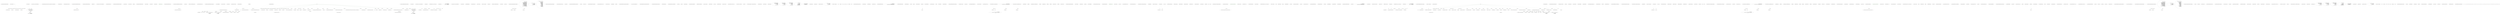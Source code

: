 digraph  {
n0 [cluster="RestSharp.IntegrationTests.MultipartFormDataTests.MultipartFormDataAsync()", label="Entry RestSharp.IntegrationTests.MultipartFormDataTests.MultipartFormDataAsync()", span="11-11"];
n1 [cluster="RestSharp.IntegrationTests.MultipartFormDataTests.MultipartFormDataAsync()", label="string baseUrl = ''http://localhost:8888/''", span="13-13"];
n2 [cluster="RestSharp.IntegrationTests.MultipartFormDataTests.MultipartFormDataAsync()", label="SimpleServer.Create(baseUrl, EchoHandler)", span="15-15"];
n3 [cluster="RestSharp.IntegrationTests.MultipartFormDataTests.MultipartFormDataAsync()", label="var client = new RestClient(baseUrl)", span="17-17"];
n8 [cluster="RestSharp.IntegrationTests.Helpers.SimpleServer.Create(string, System.Action<System.Net.HttpListenerContext>, System.Net.AuthenticationSchemes)", label="Entry RestSharp.IntegrationTests.Helpers.SimpleServer.Create(string, System.Action<System.Net.HttpListenerContext>, System.Net.AuthenticationSchemes)", span="12-12"];
n4 [cluster="RestSharp.IntegrationTests.MultipartFormDataTests.MultipartFormDataAsync()", label="var request = new RestRequest(''/'', Method.POST) { AlwaysMultipartFormData = true }", span="18-18"];
n6 [cluster="RestSharp.IntegrationTests.MultipartFormDataTests.MultipartFormDataAsync()", label="client.ExecuteAsync(request, (restResponse, handle) =>\r\n                {\r\n                    Console.WriteLine(restResponse.Content);\r\n                    \\nAssert.Equal(Expected, restResponse.Content);\r\n                })", span="22-26"];
n9 [cluster="RestSharp.RestClient.RestClient(string)", label="Entry RestSharp.RestClient.RestClient(string)", span="77-77"];
n5 [cluster="RestSharp.IntegrationTests.MultipartFormDataTests.MultipartFormDataAsync()", label="AddParameters(request)", span="20-20"];
n10 [cluster="RestSharp.RestRequest.RestRequest(string, RestSharp.Method)", label="Entry RestSharp.RestRequest.RestRequest(string, RestSharp.Method)", span="95-95"];
n11 [cluster="RestSharp.IntegrationTests.MultipartFormDataTests.AddParameters(RestSharp.RestRequest)", label="Entry RestSharp.IntegrationTests.MultipartFormDataTests.AddParameters(RestSharp.RestRequest)", span="55-55"];
n7 [cluster="RestSharp.IntegrationTests.MultipartFormDataTests.MultipartFormDataAsync()", label="Exit RestSharp.IntegrationTests.MultipartFormDataTests.MultipartFormDataAsync()", span="11-11"];
n13 [cluster="lambda expression", label="Entry lambda expression", span="22-26"];
n29 [cluster="RestSharp.IntegrationTests.MultipartFormDataTests.AddParameters(RestSharp.RestRequest)", label="request.AddParameter(''foo'', ''bar'')", span="57-57"];
n30 [cluster="RestSharp.IntegrationTests.MultipartFormDataTests.AddParameters(RestSharp.RestRequest)", label="request.AddParameter(''a name with spaces'', ''somedata'')", span="58-58"];
n23 [cluster="RestSharp.IntegrationTests.MultipartFormDataTests.MultipartFormData()", label="var request = new RestRequest(''/'', Method.POST) { AlwaysMultipartFormData = true }", span="39-39"];
n32 [cluster="RestSharp.RestRequest.AddParameter(string, object)", label="Entry RestSharp.RestRequest.AddParameter(string, object)", span="368-368"];
n31 [cluster="RestSharp.IntegrationTests.MultipartFormDataTests.AddParameters(RestSharp.RestRequest)", label="Exit RestSharp.IntegrationTests.MultipartFormDataTests.AddParameters(RestSharp.RestRequest)", span="55-55"];
n14 [cluster="lambda expression", label="Console.WriteLine(restResponse.Content)", span="24-24"];
n15 [cluster="lambda expression", label="Assert.Equal(Expected, restResponse.Content)", span="25-25"];
n17 [cluster="System.Console.WriteLine(string)", label="Entry System.Console.WriteLine(string)", span="0-0"];
n16 [cluster="lambda expression", label="Exit lambda expression", span="22-26"];
n19 [cluster="RestSharp.IntegrationTests.MultipartFormDataTests.MultipartFormData()", label="Entry RestSharp.IntegrationTests.MultipartFormDataTests.MultipartFormData()", span="31-31"];
n20 [cluster="RestSharp.IntegrationTests.MultipartFormDataTests.MultipartFormData()", label="string baseUrl = ''http://localhost:8888/''", span="34-34"];
n21 [cluster="RestSharp.IntegrationTests.MultipartFormDataTests.MultipartFormData()", label="SimpleServer.Create(baseUrl, EchoHandler)", span="36-36"];
n22 [cluster="RestSharp.IntegrationTests.MultipartFormDataTests.MultipartFormData()", label="var client = new RestClient(baseUrl)", span="38-38"];
n25 [cluster="RestSharp.IntegrationTests.MultipartFormDataTests.MultipartFormData()", label="var response = client.Execute(request)", span="43-43"];
n24 [cluster="RestSharp.IntegrationTests.MultipartFormDataTests.MultipartFormData()", label="AddParameters(request)", span="41-41"];
d26 [cluster="RestSharp.IntegrationTests.MultipartFormDataTests.MultipartFormData()", color=green, community=0, label="Assert.AreEqual(Expected, response.Content)", prediction=0, span="49-49"];
n27 [cluster="RestSharp.IntegrationTests.MultipartFormDataTests.MultipartFormData()", label="Exit RestSharp.IntegrationTests.MultipartFormDataTests.MultipartFormData()", span="31-31"];
n33 [cluster="RestSharp.IntegrationTests.MultipartFormDataTests.EchoHandler(System.Net.HttpListenerContext)", label="Entry RestSharp.IntegrationTests.MultipartFormDataTests.EchoHandler(System.Net.HttpListenerContext)", span="73-73"];
n34 [cluster="RestSharp.IntegrationTests.MultipartFormDataTests.EchoHandler(System.Net.HttpListenerContext)", label="obj.Response.StatusCode = 200", span="75-75"];
n35 [cluster="RestSharp.IntegrationTests.MultipartFormDataTests.EchoHandler(System.Net.HttpListenerContext)", label="var streamReader = new System.IO.StreamReader(obj.Request.InputStream)", span="77-77"];
n36 [cluster="RestSharp.IntegrationTests.MultipartFormDataTests.EchoHandler(System.Net.HttpListenerContext)", label="obj.Response.OutputStream.WriteStringUtf8(streamReader.ReadToEnd())", span="79-79"];
n38 [cluster="System.IO.StreamReader.StreamReader(System.IO.Stream)", label="Entry System.IO.StreamReader.StreamReader(System.IO.Stream)", span="0-0"];
n37 [cluster="RestSharp.IntegrationTests.MultipartFormDataTests.EchoHandler(System.Net.HttpListenerContext)", label="Exit RestSharp.IntegrationTests.MultipartFormDataTests.EchoHandler(System.Net.HttpListenerContext)", span="73-73"];
n39 [cluster="System.IO.StreamReader.ReadToEnd()", label="Entry System.IO.StreamReader.ReadToEnd()", span="0-0"];
n40 [cluster="System.IO.Stream.WriteStringUtf8(string)", label="Entry System.IO.Stream.WriteStringUtf8(string)", span="7-7"];
m0_22 [cluster="RestSharp.IntegrationTests.MultipartFormDataTests.MultipartFormData()", file="MultipartFormDataTests.cs", label="var client = new RestClient(baseUrl)", span="38-38"];
m0_24 [cluster="RestSharp.IntegrationTests.MultipartFormDataTests.MultipartFormData()", file="MultipartFormDataTests.cs", label="AddParameters(request)", span="41-41"];
m0_23 [cluster="RestSharp.IntegrationTests.MultipartFormDataTests.MultipartFormData()", file="MultipartFormDataTests.cs", label="var request = new RestRequest(''/'', Method.POST) { AlwaysMultipartFormData = true }", span="39-39"];
m0_25 [cluster="RestSharp.IntegrationTests.MultipartFormDataTests.MultipartFormData()", file="MultipartFormDataTests.cs", label="var response = client.Execute(request)", span="43-43"];
m0_199 [cluster="RestSharp.HttpParameter.HttpParameter()", file="RestClient.cs", label="Entry RestSharp.HttpParameter.HttpParameter()", span="6-6"];
m0_13 [cluster="lambda expression", file="MultipartFormDataTests.cs", label="Entry lambda expression", span="22-26"];
m0_18 [cluster="RestSharp.RestClient.RestClient(System.Uri)", file="MultipartFormDataTests.cs", label="Entry RestSharp.RestClient.RestClient(System.Uri)", span="68-68"];
m0_19 [cluster="RestSharp.IntegrationTests.MultipartFormDataTests.MultipartFormData()", file="MultipartFormDataTests.cs", label="Entry RestSharp.IntegrationTests.MultipartFormDataTests.MultipartFormData()", span="31-31"];
m0_20 [cluster="RestSharp.IntegrationTests.MultipartFormDataTests.MultipartFormData()", file="MultipartFormDataTests.cs", label="string baseUrl = ''http://localhost:8888/''", span="34-34"];
m0_16 [cluster="lambda expression", file="MultipartFormDataTests.cs", label="Exit lambda expression", span="22-26"];
m0_29 [cluster="RestSharp.IntegrationTests.MultipartFormDataTests.AddParameters(RestSharp.RestRequest)", file="MultipartFormDataTests.cs", label="request.AddParameter(''foo'', ''bar'')", span="57-57"];
m0_30 [cluster="RestSharp.IntegrationTests.MultipartFormDataTests.AddParameters(RestSharp.RestRequest)", file="MultipartFormDataTests.cs", label="request.AddParameter(''a name with spaces'', ''somedata'')", span="58-58"];
m0_31 [cluster="RestSharp.IntegrationTests.MultipartFormDataTests.AddParameters(RestSharp.RestRequest)", file="MultipartFormDataTests.cs", label="Exit RestSharp.IntegrationTests.MultipartFormDataTests.AddParameters(RestSharp.RestRequest)", span="55-55"];
m0_32 [cluster="RestSharp.RestClient.AddHandler(string, RestSharp.Deserializers.IDeserializer)", file="RestClient.cs", label="var accepts = string.Join('', '', AcceptTypes.ToArray())", span="108-108"];
m0_33 [cluster="RestSharp.IntegrationTests.MultipartFormDataTests.EchoHandler(System.Net.HttpListenerContext)", file="MultipartFormDataTests.cs", label="Entry RestSharp.IntegrationTests.MultipartFormDataTests.EchoHandler(System.Net.HttpListenerContext)", span="73-73"];
m0_34 [cluster="RestSharp.IntegrationTests.MultipartFormDataTests.EchoHandler(System.Net.HttpListenerContext)", file="MultipartFormDataTests.cs", label="obj.Response.StatusCode = 200", span="75-75"];
m0_35 [cluster="RestSharp.IntegrationTests.MultipartFormDataTests.EchoHandler(System.Net.HttpListenerContext)", file="MultipartFormDataTests.cs", label="var streamReader = new System.IO.StreamReader(obj.Request.InputStream)", span="77-77"];
m0_15 [cluster="lambda expression", file="MultipartFormDataTests.cs", label="Assert.Equal(Expected, restResponse.Content)", span="25-25"];
m0_116 [cluster="System.UriBuilder.ToString()", file="RestClient.cs", label="Entry System.UriBuilder.ToString()", span="0-0"];
m0_117 [cluster="string.StartsWith(string)", file="RestClient.cs", label="Entry string.StartsWith(string)", span="0-0"];
m0_209 [cluster="RestSharp.RestClient.ConvertToRestResponse(RestSharp.IRestRequest, RestSharp.HttpResponse)", file="RestClient.cs", label="Entry RestSharp.RestClient.ConvertToRestResponse(RestSharp.IRestRequest, RestSharp.HttpResponse)", span="493-493"];
m0_210 [cluster="RestSharp.RestClient.ConvertToRestResponse(RestSharp.IRestRequest, RestSharp.HttpResponse)", file="RestClient.cs", label="var restResponse = new RestResponse\r\n                               {\r\n                                   Content = httpResponse.Content,\r\n                                   \\nContentEncoding = httpResponse.ContentEncoding,\r\n                                   ContentLength = httpResponse.ContentLength,\r\n                                   \\nContentType = httpResponse.ContentType,\r\n                                   ErrorException = httpResponse.ErrorException,\r\n                                   \\nErrorMessage = httpResponse.ErrorMessage,\r\n                                   RawBytes = httpResponse.RawBytes,\r\n                                   \\nResponseStatus = httpResponse.ResponseStatus,\r\n                                   ResponseUri = httpResponse.ResponseUri,\r\n                                   \\nServer = httpResponse.Server,\r\n                                   StatusCode = httpResponse.StatusCode,\r\n                                   \\nStatusDescription = httpResponse.StatusDescription,\r\n                                   Request = request\r\n                               }", span="495-510"];
m0_211 [cluster="RestSharp.RestClient.ConvertToRestResponse(RestSharp.IRestRequest, RestSharp.HttpResponse)", file="RestClient.cs", label="httpResponse.Headers", span="512-512"];
m0_213 [cluster="RestSharp.RestClient.ConvertToRestResponse(RestSharp.IRestRequest, RestSharp.HttpResponse)", file="RestClient.cs", label="httpResponse.Cookies", span="522-522"];
m0_212 [cluster="RestSharp.RestClient.ConvertToRestResponse(RestSharp.IRestRequest, RestSharp.HttpResponse)", file="RestClient.cs", label="restResponse.Headers.Add(new Parameter\r\n                                         {\r\n                                             \\nName = header.Name,\r\n                                             Value = header.Value,\r\n                                             \\nType = ParameterType.HttpHeader\r\n                                         })", span="514-519"];
m0_214 [cluster="RestSharp.RestClient.ConvertToRestResponse(RestSharp.IRestRequest, RestSharp.HttpResponse)", file="RestClient.cs", label="restResponse.Cookies.Add(new RestResponseCookie\r\n                                         {\r\n                                             \\nComment = cookie.Comment,\r\n                                             CommentUri = cookie.CommentUri,\r\n                                             \\nDiscard = cookie.Discard,\r\n                                             Domain = cookie.Domain,\r\n                                             \\nExpired = cookie.Expired,\r\n                                             Expires = cookie.Expires,\r\n                                             \\nHttpOnly = cookie.HttpOnly,\r\n                                             Name = cookie.Name,\r\n                                             \\nPath = cookie.Path,\r\n                                             Port = cookie.Port,\r\n                                             \\nSecure = cookie.Secure,\r\n                                             TimeStamp = cookie.TimeStamp,\r\n                                             \\nValue = cookie.Value,\r\n                                             Version = cookie.Version\r\n                                         })", span="524-540"];
m0_215 [cluster="RestSharp.RestClient.ConvertToRestResponse(RestSharp.IRestRequest, RestSharp.HttpResponse)", file="RestClient.cs", label="return restResponse;", span="543-543"];
m0_216 [cluster="RestSharp.RestClient.ConvertToRestResponse(RestSharp.IRestRequest, RestSharp.HttpResponse)", file="RestClient.cs", label="Exit RestSharp.RestClient.ConvertToRestResponse(RestSharp.IRestRequest, RestSharp.HttpResponse)", span="493-493"];
m0_46 [cluster="System.Collections.Generic.IDictionary<TKey, TValue>.Remove(TKey)", file="RestClient.cs", label="Entry System.Collections.Generic.IDictionary<TKey, TValue>.Remove(TKey)", span="0-0"];
m0_208 [cluster="string.ToLowerInvariant()", file="RestClient.cs", label="Entry string.ToLowerInvariant()", span="0-0"];
m0_37 [cluster="RestSharp.IntegrationTests.MultipartFormDataTests.EchoHandler(System.Net.HttpListenerContext)", file="MultipartFormDataTests.cs", label="Exit RestSharp.IntegrationTests.MultipartFormDataTests.EchoHandler(System.Net.HttpListenerContext)", span="73-73"];
m0_144 [cluster="string.UrlEncode()", file="RestClient.cs", label="Entry string.UrlEncode()", span="50-50"];
m0_238 [cluster="System.Action<T>.Invoke(T)", file="RestClient.cs", label="Entry System.Action<T>.Invoke(T)", span="0-0"];
m0_241 [cluster="RestSharp.Deserializers.IDeserializer.Deserialize<T>(RestSharp.IRestResponse)", file="RestClient.cs", label="Entry RestSharp.Deserializers.IDeserializer.Deserialize<T>(RestSharp.IRestResponse)", span="20-20"];
m0_123 [cluster="System.Collections.Generic.IEnumerable<TSource>.Any<TSource>()", file="RestClient.cs", label="Entry System.Collections.Generic.IEnumerable<TSource>.Any<TSource>()", span="0-0"];
m0_109 [cluster="System.UriBuilder.UriBuilder(System.Uri)", file="RestClient.cs", label="Entry System.UriBuilder.UriBuilder(System.Uri)", span="0-0"];
m0_200 [cluster="RestSharp.HttpFile.HttpFile()", file="RestClient.cs", label="Entry RestSharp.HttpFile.HttpFile()", span="8-8"];
m0_36 [cluster="RestSharp.IntegrationTests.MultipartFormDataTests.EchoHandler(System.Net.HttpListenerContext)", file="MultipartFormDataTests.cs", label="obj.Response.OutputStream.WriteStringUtf8(streamReader.ReadToEnd())", span="79-79"];
m0_195 [cluster="string.HasValue()", file="RestClient.cs", label="Entry string.HasValue()", span="98-98"];
m0_124 [cluster="RestSharp.RestClient.EncodeParameters(System.Collections.Generic.IEnumerable<RestSharp.Parameter>)", file="RestClient.cs", label="Entry RestSharp.RestClient.EncodeParameters(System.Collections.Generic.IEnumerable<RestSharp.Parameter>)", span="315-315"];
m0_136 [cluster="RestSharp.RestClient.EncodeParameters(System.Collections.Generic.IEnumerable<RestSharp.Parameter>)", file="RestClient.cs", label="return string.Join(''&'', parameters.Select(EncodeParameter).ToArray());", span="317-317"];
m0_137 [cluster="RestSharp.RestClient.EncodeParameters(System.Collections.Generic.IEnumerable<RestSharp.Parameter>)", file="RestClient.cs", label="Exit RestSharp.RestClient.EncodeParameters(System.Collections.Generic.IEnumerable<RestSharp.Parameter>)", span="315-315"];
m0_76 [cluster="RestSharp.IAuthenticator.Authenticate(RestSharp.IRestClient, RestSharp.IRestRequest)", file="RestClient.cs", label="Entry RestSharp.IAuthenticator.Authenticate(RestSharp.IRestClient, RestSharp.IRestRequest)", span="20-20"];
m0_41 [cluster="RestSharp.RestClient.RemoveHandler(string)", file="MultipartFormDataTests.cs", label="Entry RestSharp.RestClient.RemoveHandler(string)", span="119-119"];
m0_42 [cluster="RestSharp.RestClient.RemoveHandler(string)", file="RestClient.cs", label="this.ContentHandlers.Remove(contentType)", span="121-121"];
m0_43 [cluster="RestSharp.RestClient.RemoveHandler(string)", file="RestClient.cs", label="this.AcceptTypes.Remove(contentType)", span="122-122"];
m0_44 [cluster="RestSharp.RestClient.RemoveHandler(string)", file="RestClient.cs", label="this.RemoveDefaultParameter(''Accept'')", span="123-123"];
m0_45 [cluster="RestSharp.RestClient.RemoveHandler(string)", file="RestClient.cs", label="Exit RestSharp.RestClient.RemoveHandler(string)", span="119-119"];
m0_194 [cluster="RestSharp.IRestRequest.AddParameter(string, object, RestSharp.ParameterType)", file="RestClient.cs", label="Entry RestSharp.IRestRequest.AddParameter(string, object, RestSharp.ParameterType)", span="246-246"];
m0_71 [cluster="string.Substring(int, int)", file="RestClient.cs", label="Entry string.Substring(int, int)", span="0-0"];
m0_145 [cluster="object.ToString()", file="RestClient.cs", label="Entry object.ToString()", span="0-0"];
m0_198 [cluster="RestSharp.HttpCookie.HttpCookie()", file="RestClient.cs", label="Entry RestSharp.HttpCookie.HttpCookie()", span="7-7"];
m0_146 [cluster="RestSharp.RestClient.ConfigureHttp(RestSharp.IRestRequest, RestSharp.IHttp)", file="RestClient.cs", label="Entry RestSharp.RestClient.ConfigureHttp(RestSharp.IRestRequest, RestSharp.IHttp)", span="327-327"];
m0_147 [cluster="RestSharp.RestClient.ConfigureHttp(RestSharp.IRestRequest, RestSharp.IHttp)", file="RestClient.cs", label="http.AlwaysMultipartFormData = request.AlwaysMultipartFormData", span="329-329"];
m0_148 [cluster="RestSharp.RestClient.ConfigureHttp(RestSharp.IRestRequest, RestSharp.IHttp)", file="RestClient.cs", label="http.UseDefaultCredentials = request.UseDefaultCredentials", span="331-331"];
m0_149 [cluster="RestSharp.RestClient.ConfigureHttp(RestSharp.IRestRequest, RestSharp.IHttp)", file="RestClient.cs", label="http.ResponseWriter = request.ResponseWriter", span="333-333"];
m0_150 [cluster="RestSharp.RestClient.ConfigureHttp(RestSharp.IRestRequest, RestSharp.IHttp)", file="RestClient.cs", label="http.CookieContainer = CookieContainer", span="335-335"];
m0_152 [cluster="RestSharp.RestClient.ConfigureHttp(RestSharp.IRestRequest, RestSharp.IHttp)", file="RestClient.cs", label="request.Parameters.Any(p2 => p2.Name == p.Name && p2.Type == p.Type)", span="340-340"];
m0_153 [cluster="RestSharp.RestClient.ConfigureHttp(RestSharp.IRestRequest, RestSharp.IHttp)", file="RestClient.cs", label="request.AddParameter(p)", span="345-345"];
m0_154 [cluster="RestSharp.RestClient.ConfigureHttp(RestSharp.IRestRequest, RestSharp.IHttp)", file="RestClient.cs", label="request.Parameters.All(p2 => p2.Name.ToLowerInvariant() != ''accept'')", span="352-352"];
m0_156 [cluster="RestSharp.RestClient.ConfigureHttp(RestSharp.IRestRequest, RestSharp.IHttp)", file="RestClient.cs", label="request.AddParameter(''Accept'', accepts, ParameterType.HttpHeader)", span="356-356"];
m0_157 [cluster="RestSharp.RestClient.ConfigureHttp(RestSharp.IRestRequest, RestSharp.IHttp)", file="RestClient.cs", label="http.Url = BuildUri(request)", span="359-359"];
m0_158 [cluster="RestSharp.RestClient.ConfigureHttp(RestSharp.IRestRequest, RestSharp.IHttp)", file="RestClient.cs", label="http.PreAuthenticate = this.PreAuthenticate", span="360-360"];
m0_159 [cluster="RestSharp.RestClient.ConfigureHttp(RestSharp.IRestRequest, RestSharp.IHttp)", file="RestClient.cs", label="var userAgent = UserAgent ?? http.UserAgent", span="362-362"];
m0_160 [cluster="RestSharp.RestClient.ConfigureHttp(RestSharp.IRestRequest, RestSharp.IHttp)", file="RestClient.cs", label="http.UserAgent = userAgent.HasValue() ? userAgent : ''RestSharp/'' + version", span="364-364"];
m0_161 [cluster="RestSharp.RestClient.ConfigureHttp(RestSharp.IRestRequest, RestSharp.IHttp)", file="RestClient.cs", label="var timeout = request.Timeout > 0 ? request.Timeout : Timeout", span="366-366"];
m0_163 [cluster="RestSharp.RestClient.ConfigureHttp(RestSharp.IRestRequest, RestSharp.IHttp)", file="RestClient.cs", label="http.Timeout = timeout", span="370-370"];
m0_164 [cluster="RestSharp.RestClient.ConfigureHttp(RestSharp.IRestRequest, RestSharp.IHttp)", file="RestClient.cs", label="var readWriteTimeout = request.ReadWriteTimeout > 0 ? request.ReadWriteTimeout : ReadWriteTimeout", span="373-373"];
m0_166 [cluster="RestSharp.RestClient.ConfigureHttp(RestSharp.IRestRequest, RestSharp.IHttp)", file="RestClient.cs", label="http.ReadWriteTimeout = readWriteTimeout", span="377-377"];
m0_167 [cluster="RestSharp.RestClient.ConfigureHttp(RestSharp.IRestRequest, RestSharp.IHttp)", file="RestClient.cs", label="http.FollowRedirects = FollowRedirects", span="381-381"];
m0_168 [cluster="RestSharp.RestClient.ConfigureHttp(RestSharp.IRestRequest, RestSharp.IHttp)", file="RestClient.cs", label="request.Credentials != null", span="393-393"];
m0_169 [cluster="RestSharp.RestClient.ConfigureHttp(RestSharp.IRestRequest, RestSharp.IHttp)", file="RestClient.cs", label="http.Credentials = request.Credentials", span="395-395"];
m0_170 [cluster="RestSharp.RestClient.ConfigureHttp(RestSharp.IRestRequest, RestSharp.IHttp)", file="RestClient.cs", label="var headers = from p in request.Parameters\r\n                          where p.Type == ParameterType.HttpHeader\r\n                          \\nselect new HttpHeader\r\n                                 {\r\n                                     Name = p.Name,\r\n                                     \\nValue = Convert.ToString(p.Value)\r\n                                 }", span="398-404"];
m0_172 [cluster="RestSharp.RestClient.ConfigureHttp(RestSharp.IRestRequest, RestSharp.IHttp)", file="RestClient.cs", label="http.Headers.Add(header)", span="408-408"];
m0_173 [cluster="RestSharp.RestClient.ConfigureHttp(RestSharp.IRestRequest, RestSharp.IHttp)", file="RestClient.cs", label="var cookies = from p in request.Parameters\r\n                          where p.Type == ParameterType.Cookie\r\n                          \\nselect new HttpCookie\r\n                                 {\r\n                                     Name = p.Name,\r\n                                     \\nValue = Convert.ToString(p.Value)\r\n                                 }", span="411-417"];
m0_175 [cluster="RestSharp.RestClient.ConfigureHttp(RestSharp.IRestRequest, RestSharp.IHttp)", file="RestClient.cs", label="http.Cookies.Add(cookie)", span="421-421"];
m0_176 [cluster="RestSharp.RestClient.ConfigureHttp(RestSharp.IRestRequest, RestSharp.IHttp)", file="RestClient.cs", label="var @params = from p in request.Parameters\r\n                          where p.Type == ParameterType.GetOrPost\r\n                                && \\np.Value != null\r\n                          select new HttpParameter\r\n                                 {\r\n                                     \\nName = p.Name,\r\n                                     Value = Convert.ToString(p.Value)\r\n                                 }", span="424-431"];
m0_178 [cluster="RestSharp.RestClient.ConfigureHttp(RestSharp.IRestRequest, RestSharp.IHttp)", file="RestClient.cs", label="http.Parameters.Add(parameter)", span="435-435"];
m0_179 [cluster="RestSharp.RestClient.ConfigureHttp(RestSharp.IRestRequest, RestSharp.IHttp)", file="RestClient.cs", label="request.Files", span="438-438"];
m0_180 [cluster="RestSharp.RestClient.ConfigureHttp(RestSharp.IRestRequest, RestSharp.IHttp)", file="RestClient.cs", label="http.Files.Add(new HttpFile\r\n                               {\r\n                                   Name = file.Name,\r\n                                   \\nContentType = file.ContentType,\r\n                                   Writer = file.Writer,\r\n                                   \\nFileName = file.FileName,\r\n                                   ContentLength = file.ContentLength\r\n                               })", span="440-447"];
m0_181 [cluster="RestSharp.RestClient.ConfigureHttp(RestSharp.IRestRequest, RestSharp.IHttp)", file="RestClient.cs", label="var body = (from p in request.Parameters\r\n                        where p.Type == ParameterType.RequestBody\r\n                        \\nselect p).FirstOrDefault()", span="450-452"];
m0_183 [cluster="RestSharp.RestClient.ConfigureHttp(RestSharp.IRestRequest, RestSharp.IHttp)", file="RestClient.cs", label="http.RequestContentType = body.Name", span="458-458"];
m0_184 [cluster="RestSharp.RestClient.ConfigureHttp(RestSharp.IRestRequest, RestSharp.IHttp)", file="RestClient.cs", label="!http.Files.Any()", span="460-460"];
m0_187 [cluster="RestSharp.RestClient.ConfigureHttp(RestSharp.IRestRequest, RestSharp.IHttp)", file="RestClient.cs", label="http.RequestBodyBytes = (byte[])val", span="465-465"];
m0_188 [cluster="RestSharp.RestClient.ConfigureHttp(RestSharp.IRestRequest, RestSharp.IHttp)", file="RestClient.cs", label="http.RequestBody = Convert.ToString(body.Value)", span="467-467"];
m0_189 [cluster="RestSharp.RestClient.ConfigureHttp(RestSharp.IRestRequest, RestSharp.IHttp)", file="RestClient.cs", label="http.Parameters.Add(new HttpParameter\r\n                                        {\r\n                                            \\nName = body.Name,\r\n                                            Value = Convert.ToString(body.Value)\r\n                                        })", span="471-475"];
m0_151 [cluster="RestSharp.RestClient.ConfigureHttp(RestSharp.IRestRequest, RestSharp.IHttp)", file="RestClient.cs", label=DefaultParameters, span="338-338"];
m0_155 [cluster="RestSharp.RestClient.ConfigureHttp(RestSharp.IRestRequest, RestSharp.IHttp)", file="RestClient.cs", label="var accepts = string.Join('', '', AcceptTypes.ToArray())", span="355-355"];
m0_162 [cluster="RestSharp.RestClient.ConfigureHttp(RestSharp.IRestRequest, RestSharp.IHttp)", file="RestClient.cs", label="timeout > 0", span="368-368"];
m0_165 [cluster="RestSharp.RestClient.ConfigureHttp(RestSharp.IRestRequest, RestSharp.IHttp)", file="RestClient.cs", label="readWriteTimeout > 0", span="375-375"];
m0_171 [cluster="RestSharp.RestClient.ConfigureHttp(RestSharp.IRestRequest, RestSharp.IHttp)", file="RestClient.cs", label=headers, span="406-406"];
m0_174 [cluster="RestSharp.RestClient.ConfigureHttp(RestSharp.IRestRequest, RestSharp.IHttp)", file="RestClient.cs", label=cookies, span="419-419"];
m0_177 [cluster="RestSharp.RestClient.ConfigureHttp(RestSharp.IRestRequest, RestSharp.IHttp)", file="RestClient.cs", label="@params", span="433-433"];
m0_182 [cluster="RestSharp.RestClient.ConfigureHttp(RestSharp.IRestRequest, RestSharp.IHttp)", file="RestClient.cs", label="body != null", span="456-456"];
m0_185 [cluster="RestSharp.RestClient.ConfigureHttp(RestSharp.IRestRequest, RestSharp.IHttp)", file="RestClient.cs", label="object val = body.Value", span="462-462"];
m0_186 [cluster="RestSharp.RestClient.ConfigureHttp(RestSharp.IRestRequest, RestSharp.IHttp)", file="RestClient.cs", label="val is byte[]", span="464-464"];
m0_190 [cluster="RestSharp.RestClient.ConfigureHttp(RestSharp.IRestRequest, RestSharp.IHttp)", file="RestClient.cs", label="Exit RestSharp.RestClient.ConfigureHttp(RestSharp.IRestRequest, RestSharp.IHttp)", span="327-327"];
m0_14 [cluster="lambda expression", file="MultipartFormDataTests.cs", label="Console.WriteLine(restResponse.Content)", span="24-24"];
m0_218 [cluster="RestSharp.Parameter.Parameter()", file="RestClient.cs", label="Entry RestSharp.Parameter.Parameter()", span="21-21"];
m0_121 [cluster="string.Format(string, object, object)", file="RestClient.cs", label="Entry string.Format(string, object, object)", span="0-0"];
m0_141 [cluster="RestSharp.RestClient.EncodeParameter(RestSharp.Parameter)", file="RestClient.cs", label="Entry RestSharp.RestClient.EncodeParameter(RestSharp.Parameter)", span="320-320"];
m0_142 [cluster="RestSharp.RestClient.EncodeParameter(RestSharp.Parameter)", file="RestClient.cs", label="return parameter.Value == null\r\n                ? string.Concat(parameter.Name.UrlEncode(), ''='')\r\n                : string.Concat(\\nparameter.Name.UrlEncode(), ''='', parameter.Value.ToString().UrlEncode());", span="322-324"];
m0_143 [cluster="RestSharp.RestClient.EncodeParameter(RestSharp.Parameter)", file="RestClient.cs", label="Exit RestSharp.RestClient.EncodeParameter(RestSharp.Parameter)", span="320-320"];
m0_217 [cluster="RestSharp.RestResponse.RestResponse()", file="RestClient.cs", label="Entry RestSharp.RestResponse.RestResponse()", span="173-173"];
m0_115 [cluster="string.UrlDecode()", file="RestClient.cs", label="Entry string.UrlDecode()", span="40-40"];
m0_54 [cluster="RestSharp.RestClient.GetHandler(string)", file="RestClient.cs", label="Entry RestSharp.RestClient.GetHandler(string)", span="141-141"];
m0_55 [cluster="RestSharp.RestClient.GetHandler(string)", file="RestClient.cs", label="contentType == null", span="143-143"];
m0_57 [cluster="RestSharp.RestClient.GetHandler(string)", file="RestClient.cs", label="string.IsNullOrEmpty(contentType) && this.ContentHandlers.ContainsKey(''*'')", span="146-146"];
m0_59 [cluster="RestSharp.RestClient.GetHandler(string)", file="RestClient.cs", label="var semicolonIndex = contentType.IndexOf(';')", span="151-151"];
m0_61 [cluster="RestSharp.RestClient.GetHandler(string)", file="RestClient.cs", label="contentType = contentType.Substring(0, semicolonIndex)", span="154-154"];
m0_62 [cluster="RestSharp.RestClient.GetHandler(string)", file="RestClient.cs", label="IDeserializer handler = null", span="156-156"];
m0_63 [cluster="RestSharp.RestClient.GetHandler(string)", file="RestClient.cs", label="this.ContentHandlers.ContainsKey(contentType)", span="158-158"];
m0_64 [cluster="RestSharp.RestClient.GetHandler(string)", file="RestClient.cs", label="handler = this.ContentHandlers[contentType]", span="160-160"];
m0_56 [cluster="RestSharp.RestClient.GetHandler(string)", file="RestClient.cs", label="throw new ArgumentNullException(''contentType'');", span="144-144"];
m0_58 [cluster="RestSharp.RestClient.GetHandler(string)", file="RestClient.cs", label="return ContentHandlers[''*''];", span="148-148"];
m0_60 [cluster="RestSharp.RestClient.GetHandler(string)", file="RestClient.cs", label="semicolonIndex > -1", span="153-153"];
m0_67 [cluster="RestSharp.RestClient.GetHandler(string)", file="RestClient.cs", label="return handler;", span="167-167"];
m0_65 [cluster="RestSharp.RestClient.GetHandler(string)", file="RestClient.cs", label="this.ContentHandlers.ContainsKey(''*'')", span="162-162"];
m0_66 [cluster="RestSharp.RestClient.GetHandler(string)", file="RestClient.cs", label="handler = this.ContentHandlers[''*'']", span="164-164"];
m0_68 [cluster="RestSharp.RestClient.GetHandler(string)", file="RestClient.cs", label="Exit RestSharp.RestClient.GetHandler(string)", span="141-141"];
m0_72 [cluster="RestSharp.RestClient.AuthenticateIfNeeded(RestSharp.RestClient, RestSharp.IRestRequest)", file="RestClient.cs", label="Entry RestSharp.RestClient.AuthenticateIfNeeded(RestSharp.RestClient, RestSharp.IRestRequest)", span="237-237"];
m0_73 [cluster="RestSharp.RestClient.AuthenticateIfNeeded(RestSharp.RestClient, RestSharp.IRestRequest)", file="RestClient.cs", label="Authenticator != null", span="239-239"];
m0_74 [cluster="RestSharp.RestClient.AuthenticateIfNeeded(RestSharp.RestClient, RestSharp.IRestRequest)", file="RestClient.cs", label="this.Authenticator.Authenticate(client, request)", span="241-241"];
m0_75 [cluster="RestSharp.RestClient.AuthenticateIfNeeded(RestSharp.RestClient, RestSharp.IRestRequest)", file="RestClient.cs", label="Exit RestSharp.RestClient.AuthenticateIfNeeded(RestSharp.RestClient, RestSharp.IRestRequest)", span="237-237"];
m0_239 [cluster="RestSharp.RestResponse<T>.RestResponse()", file="RestClient.cs", label="Entry RestSharp.RestResponse<T>.RestResponse()", span="141-141"];
m0_120 [cluster="string.Concat(string, string)", file="RestClient.cs", label="Entry string.Concat(string, string)", span="0-0"];
m0_107 [cluster="System.MissingFieldException.MissingFieldException(string, string)", file="RestClient.cs", label="Entry System.MissingFieldException.MissingFieldException(string, string)", span="0-0"];
m0_40 [cluster="System.IO.Stream.WriteStringUtf8(string)", file="MultipartFormDataTests.cs", label="Entry System.IO.Stream.WriteStringUtf8(string)", span="7-7"];
m0_47 [cluster="System.Collections.Generic.ICollection<T>.Remove(T)", file="RestClient.cs", label="Entry System.Collections.Generic.ICollection<T>.Remove(T)", span="0-0"];
m0_205 [cluster="lambda expression", file="RestClient.cs", label="Entry lambda expression", span="352-352"];
m0_127 [cluster="lambda expression", file="RestClient.cs", label="Entry lambda expression", span="256-256"];
m0_130 [cluster="lambda expression", file="RestClient.cs", label="Entry lambda expression", span="296-296"];
m0_133 [cluster="lambda expression", file="RestClient.cs", label="Entry lambda expression", span="300-300"];
m0_128 [cluster="lambda expression", file="RestClient.cs", label="p.Type == ParameterType.UrlSegment", span="256-256"];
m0_129 [cluster="lambda expression", file="RestClient.cs", label="Exit lambda expression", span="256-256"];
m0_131 [cluster="lambda expression", file="RestClient.cs", label="p.Type == ParameterType.GetOrPost || p.Type == ParameterType.QueryString", span="296-296"];
m0_132 [cluster="lambda expression", file="RestClient.cs", label="Exit lambda expression", span="296-296"];
m0_134 [cluster="lambda expression", file="RestClient.cs", label="p.Type == ParameterType.QueryString", span="300-300"];
m0_135 [cluster="lambda expression", file="RestClient.cs", label="Exit lambda expression", span="300-300"];
m0_203 [cluster="lambda expression", file="RestClient.cs", label="p2.Name == p.Name && p2.Type == p.Type", span="340-340"];
m0_202 [cluster="lambda expression", file="RestClient.cs", label="Entry lambda expression", span="340-340"];
m0_204 [cluster="lambda expression", file="RestClient.cs", label="Exit lambda expression", span="340-340"];
m0_206 [cluster="lambda expression", file="RestClient.cs", label="p2.Name.ToLowerInvariant() != ''accept''", span="352-352"];
m0_207 [cluster="lambda expression", file="RestClient.cs", label="Exit lambda expression", span="352-352"];
m0_126 [cluster="string.Concat(string, string, string)", file="RestClient.cs", label="Entry string.Concat(string, string, string)", span="0-0"];
m0_0 [cluster="RestSharp.IntegrationTests.MultipartFormDataTests.MultipartFormDataAsync()", file="MultipartFormDataTests.cs", label="Entry RestSharp.IntegrationTests.MultipartFormDataTests.MultipartFormDataAsync()", span="11-11"];
m0_1 [cluster="RestSharp.IntegrationTests.MultipartFormDataTests.MultipartFormDataAsync()", file="MultipartFormDataTests.cs", label="string baseUrl = ''http://localhost:8888/''", span="13-13"];
m0_2 [cluster="RestSharp.IntegrationTests.MultipartFormDataTests.MultipartFormDataAsync()", file="MultipartFormDataTests.cs", label="SimpleServer.Create(baseUrl, EchoHandler)", span="15-15"];
m0_3 [cluster="RestSharp.IntegrationTests.MultipartFormDataTests.MultipartFormDataAsync()", file="MultipartFormDataTests.cs", label="var client = new RestClient(baseUrl)", span="17-17"];
m0_4 [cluster="RestSharp.IntegrationTests.MultipartFormDataTests.MultipartFormDataAsync()", file="MultipartFormDataTests.cs", label="var request = new RestRequest(''/'', Method.POST) { AlwaysMultipartFormData = true }", span="18-18"];
m0_5 [cluster="RestSharp.IntegrationTests.MultipartFormDataTests.MultipartFormDataAsync()", file="MultipartFormDataTests.cs", label="AddParameters(request)", span="20-20"];
m0_6 [cluster="RestSharp.IntegrationTests.MultipartFormDataTests.MultipartFormDataAsync()", file="MultipartFormDataTests.cs", label="client.ExecuteAsync(request, (restResponse, handle) =>\r\n                {\r\n                    Console.WriteLine(restResponse.Content);\r\n                    \\nAssert.Equal(Expected, restResponse.Content);\r\n                })", span="22-26"];
m0_7 [cluster="RestSharp.IntegrationTests.MultipartFormDataTests.MultipartFormDataAsync()", file="MultipartFormDataTests.cs", label="Exit RestSharp.IntegrationTests.MultipartFormDataTests.MultipartFormDataAsync()", span="11-11"];
m0_8 [cluster="RestSharp.IntegrationTests.Helpers.SimpleServer.Create(string, System.Action<System.Net.HttpListenerContext>, System.Net.AuthenticationSchemes)", file="MultipartFormDataTests.cs", label="Entry RestSharp.IntegrationTests.Helpers.SimpleServer.Create(string, System.Action<System.Net.HttpListenerContext>, System.Net.AuthenticationSchemes)", span="12-12"];
m0_9 [cluster="RestSharp.RestClient.RestClient(string)", file="MultipartFormDataTests.cs", label="Entry RestSharp.RestClient.RestClient(string)", span="77-77"];
m0_10 [cluster="RestSharp.RestRequest.RestRequest(string, RestSharp.Method)", file="MultipartFormDataTests.cs", label="Entry RestSharp.RestRequest.RestRequest(string, RestSharp.Method)", span="95-95"];
m0_11 [cluster="RestSharp.IntegrationTests.MultipartFormDataTests.AddParameters(RestSharp.RestRequest)", file="MultipartFormDataTests.cs", label="Entry RestSharp.IntegrationTests.MultipartFormDataTests.AddParameters(RestSharp.RestRequest)", span="55-55"];
m0_12 [cluster="RestSharp.RestClient.RestClient()", file="MultipartFormDataTests.cs", label="Exit RestSharp.RestClient.RestClient()", span="43-43"];
m0_125 [cluster="string.Contains(string)", file="RestClient.cs", label="Entry string.Contains(string)", span="0-0"];
m0_39 [cluster="System.IO.StreamReader.ReadToEnd()", file="MultipartFormDataTests.cs", label="Entry System.IO.StreamReader.ReadToEnd()", span="0-0"];
m0_69 [cluster="System.Collections.Generic.IDictionary<TKey, TValue>.ContainsKey(TKey)", file="RestClient.cs", label="Entry System.Collections.Generic.IDictionary<TKey, TValue>.ContainsKey(TKey)", span="0-0"];
m0_219 [cluster="RestSharp.RestResponseCookie.RestResponseCookie()", file="RestClient.cs", label="Entry RestSharp.RestResponseCookie.RestResponseCookie()", span="4-4"];
m0_26 [cluster="RestSharp.IntegrationTests.MultipartFormDataTests.MultipartFormData()", color=green, community=0, file="MultipartFormDataTests.cs", label="Assert.AreEqual(Expected, response.Content)", prediction=1, span="49-49"];
m0_17 [cluster="System.Console.WriteLine(string)", file="MultipartFormDataTests.cs", label="Entry System.Console.WriteLine(string)", span="0-0"];
m0_28 [cluster="System.Uri.Uri(string)", file="MultipartFormDataTests.cs", label="Entry System.Uri.Uri(string)", span="0-0"];
m0_38 [cluster="System.IO.StreamReader.StreamReader(System.IO.Stream)", file="MultipartFormDataTests.cs", label="Entry System.IO.StreamReader.StreamReader(System.IO.Stream)", span="0-0"];
m0_110 [cluster="System.ArgumentException.ArgumentException(string, string)", file="RestClient.cs", label="Entry System.ArgumentException.ArgumentException(string, string)", span="0-0"];
m0_220 [cluster="RestSharp.RestClient.Deserialize<T>(RestSharp.IRestRequest, RestSharp.IRestResponse)", file="RestClient.cs", label="Entry RestSharp.RestClient.Deserialize<T>(RestSharp.IRestRequest, RestSharp.IRestResponse)", span="546-546"];
m0_221 [cluster="RestSharp.RestClient.Deserialize<T>(RestSharp.IRestRequest, RestSharp.IRestResponse)", file="RestClient.cs", label="request.OnBeforeDeserialization(raw)", span="548-548"];
m0_222 [cluster="RestSharp.RestClient.Deserialize<T>(RestSharp.IRestRequest, RestSharp.IRestResponse)", file="RestClient.cs", label="IRestResponse<T> response = new RestResponse<T>()", span="550-550"];
m0_223 [cluster="RestSharp.RestClient.Deserialize<T>(RestSharp.IRestRequest, RestSharp.IRestResponse)", file="RestClient.cs", label="response = raw.toAsyncResponse<T>()", span="553-553"];
m0_224 [cluster="RestSharp.RestClient.Deserialize<T>(RestSharp.IRestRequest, RestSharp.IRestResponse)", file="RestClient.cs", label="response.Request = request", span="554-554"];
m0_226 [cluster="RestSharp.RestClient.Deserialize<T>(RestSharp.IRestRequest, RestSharp.IRestResponse)", file="RestClient.cs", label="IDeserializer handler = this.GetHandler(raw.ContentType)", span="561-561"];
m0_228 [cluster="RestSharp.RestClient.Deserialize<T>(RestSharp.IRestRequest, RestSharp.IRestResponse)", file="RestClient.cs", label="handler.RootElement = request.RootElement", span="567-567"];
m0_229 [cluster="RestSharp.RestClient.Deserialize<T>(RestSharp.IRestRequest, RestSharp.IRestResponse)", file="RestClient.cs", label="handler.DateFormat = request.DateFormat", span="568-568"];
m0_230 [cluster="RestSharp.RestClient.Deserialize<T>(RestSharp.IRestRequest, RestSharp.IRestResponse)", file="RestClient.cs", label="handler.Namespace = request.XmlNamespace", span="569-569"];
m0_231 [cluster="RestSharp.RestClient.Deserialize<T>(RestSharp.IRestRequest, RestSharp.IRestResponse)", file="RestClient.cs", label="response.Data = handler.Deserialize<T>(raw)", span="571-571"];
m0_225 [cluster="RestSharp.RestClient.Deserialize<T>(RestSharp.IRestRequest, RestSharp.IRestResponse)", file="RestClient.cs", label="response.ErrorException == null", span="559-559"];
m0_233 [cluster="RestSharp.RestClient.Deserialize<T>(RestSharp.IRestRequest, RestSharp.IRestResponse)", file="RestClient.cs", label="response.ResponseStatus = ResponseStatus.Error", span="577-577"];
m0_234 [cluster="RestSharp.RestClient.Deserialize<T>(RestSharp.IRestRequest, RestSharp.IRestResponse)", file="RestClient.cs", label="response.ErrorMessage = ex.Message", span="578-578"];
m0_235 [cluster="RestSharp.RestClient.Deserialize<T>(RestSharp.IRestRequest, RestSharp.IRestResponse)", file="RestClient.cs", label="response.ErrorException = ex", span="579-579"];
m0_236 [cluster="RestSharp.RestClient.Deserialize<T>(RestSharp.IRestRequest, RestSharp.IRestResponse)", file="RestClient.cs", label="return response;", span="582-582"];
m0_232 [cluster="RestSharp.RestClient.Deserialize<T>(RestSharp.IRestRequest, RestSharp.IRestResponse)", file="RestClient.cs", label=Exception, span="575-575"];
m0_227 [cluster="RestSharp.RestClient.Deserialize<T>(RestSharp.IRestRequest, RestSharp.IRestResponse)", file="RestClient.cs", label="handler != null", span="565-565"];
m0_237 [cluster="RestSharp.RestClient.Deserialize<T>(RestSharp.IRestRequest, RestSharp.IRestResponse)", file="RestClient.cs", label="Exit RestSharp.RestClient.Deserialize<T>(RestSharp.IRestRequest, RestSharp.IRestResponse)", span="546-546"];
m0_77 [cluster="RestSharp.RestClient.BuildUri(RestSharp.IRestRequest)", file="RestClient.cs", label="Entry RestSharp.RestClient.BuildUri(RestSharp.IRestRequest)", span="250-250"];
m0_78 [cluster="RestSharp.RestClient.BuildUri(RestSharp.IRestRequest)", file="RestClient.cs", label="this.BaseUrl == null", span="252-252"];
m0_80 [cluster="RestSharp.RestClient.BuildUri(RestSharp.IRestRequest)", file="RestClient.cs", label="var assembled = request.Resource", span="255-255"];
m0_81 [cluster="RestSharp.RestClient.BuildUri(RestSharp.IRestRequest)", file="RestClient.cs", label="var urlParms = request.Parameters.Where(p => p.Type == ParameterType.UrlSegment)", span="256-256"];
m0_97 [cluster="RestSharp.RestClient.BuildUri(RestSharp.IRestRequest)", file="RestClient.cs", label="request.Method != Method.POST && request.Method != Method.PUT && request.Method != Method.PATCH", span="293-293"];
m0_98 [cluster="RestSharp.RestClient.BuildUri(RestSharp.IRestRequest)", file="RestClient.cs", label="parameters = request.Parameters.Where(\r\n                    p => p.Type == ParameterType.GetOrPost || p.Type == ParameterType.QueryString)\\n.ToList()", span="295-296"];
m0_99 [cluster="RestSharp.RestClient.BuildUri(RestSharp.IRestRequest)", file="RestClient.cs", label="parameters = request.Parameters.Where(p => p.Type == ParameterType.QueryString).ToList()", span="300-300"];
m0_79 [cluster="RestSharp.RestClient.BuildUri(RestSharp.IRestRequest)", color=green, community=0, file="RestClient.cs", label="throw new Exception(''RestClient must contain a value for BaseUrl'');", prediction=2, span="253-253"];
m0_86 [cluster="RestSharp.RestClient.BuildUri(RestSharp.IRestRequest)", file="RestClient.cs", label="!string.IsNullOrEmpty(assembled)", span="268-268"];
m0_87 [cluster="RestSharp.RestClient.BuildUri(RestSharp.IRestRequest)", file="RestClient.cs", label="assembled = assembled.Replace(''{'' + p.Name + ''}'', p.Value.ToString().UrlEncode())", span="269-269"];
m0_90 [cluster="RestSharp.RestClient.BuildUri(RestSharp.IRestRequest)", file="RestClient.cs", label="!string.IsNullOrEmpty(assembled) && assembled.StartsWith(''/'')", span="276-276"];
m0_91 [cluster="RestSharp.RestClient.BuildUri(RestSharp.IRestRequest)", file="RestClient.cs", label="assembled = assembled.Substring(1)", span="278-278"];
m0_93 [cluster="RestSharp.RestClient.BuildUri(RestSharp.IRestRequest)", file="RestClient.cs", label="!this.BaseUrl.AbsoluteUri.EndsWith(''/'') && !string.IsNullOrEmpty(assembled)", span="283-283"];
m0_94 [cluster="RestSharp.RestClient.BuildUri(RestSharp.IRestRequest)", file="RestClient.cs", label="assembled = string.Concat(''/'', assembled)", span="284-284"];
m0_95 [cluster="RestSharp.RestClient.BuildUri(RestSharp.IRestRequest)", file="RestClient.cs", label="assembled = string.IsNullOrEmpty(assembled)\r\n                    ? this.BaseUrl.AbsoluteUri\r\n                    : string.Format(''{\\n0}{1}'', this.BaseUrl, assembled)", span="286-288"];
m0_101 [cluster="RestSharp.RestClient.BuildUri(RestSharp.IRestRequest)", file="RestClient.cs", label="return new Uri(assembled);", span="304-304"];
m0_103 [cluster="RestSharp.RestClient.BuildUri(RestSharp.IRestRequest)", file="RestClient.cs", label="var separator = assembled.Contains(''?'') ? ''&'' : ''?''", span="308-308"];
m0_104 [cluster="RestSharp.RestClient.BuildUri(RestSharp.IRestRequest)", file="RestClient.cs", label="assembled = string.Concat(assembled, separator, data)", span="310-310"];
m0_82 [cluster="RestSharp.RestClient.BuildUri(RestSharp.IRestRequest)", file="RestClient.cs", label="var builder = new UriBuilder(this.BaseUrl)", span="257-257"];
m0_83 [cluster="RestSharp.RestClient.BuildUri(RestSharp.IRestRequest)", file="RestClient.cs", label=urlParms, span="259-259"];
m0_88 [cluster="RestSharp.RestClient.BuildUri(RestSharp.IRestRequest)", file="RestClient.cs", label="builder.Path = builder.Path.UrlDecode().Replace(''{'' + p.Name + ''}'', p.Value.ToString().UrlEncode())", span="271-271"];
m0_89 [cluster="RestSharp.RestClient.BuildUri(RestSharp.IRestRequest)", file="RestClient.cs", label="this.BaseUrl = new Uri(builder.ToString())", span="274-274"];
m0_84 [cluster="RestSharp.RestClient.BuildUri(RestSharp.IRestRequest)", file="RestClient.cs", label="p.Value == null", span="261-261"];
m0_85 [cluster="RestSharp.RestClient.BuildUri(RestSharp.IRestRequest)", file="RestClient.cs", label="throw new ArgumentException(\r\n                        string.Format(''Cannot build uri when url segment parameter '{0}' value \\nis null.'', p.Name),\r\n                        ''request'');", span="263-265"];
m0_92 [cluster="RestSharp.RestClient.BuildUri(RestSharp.IRestRequest)", file="RestClient.cs", label="this.BaseUrl != null && !string.IsNullOrEmpty(this.BaseUrl.AbsoluteUri)", span="281-281"];
m0_96 [cluster="RestSharp.RestClient.BuildUri(RestSharp.IRestRequest)", file="RestClient.cs", label="IEnumerable<Parameter> parameters", span="291-291"];
m0_100 [cluster="RestSharp.RestClient.BuildUri(RestSharp.IRestRequest)", file="RestClient.cs", label="!parameters.Any()", span="303-303"];
m0_102 [cluster="RestSharp.RestClient.BuildUri(RestSharp.IRestRequest)", file="RestClient.cs", label="var data = EncodeParameters(parameters)", span="307-307"];
m0_105 [cluster="RestSharp.RestClient.BuildUri(RestSharp.IRestRequest)", file="RestClient.cs", label="return new Uri(assembled);", span="312-312"];
m0_106 [cluster="RestSharp.RestClient.BuildUri(RestSharp.IRestRequest)", file="RestClient.cs", label="Exit RestSharp.RestClient.BuildUri(RestSharp.IRestRequest)", span="250-250"];
m0_118 [cluster="string.Substring(int)", file="RestClient.cs", label="Entry string.Substring(int)", span="0-0"];
m0_53 [cluster="System.Collections.Generic.ICollection<T>.Clear()", file="RestClient.cs", label="Entry System.Collections.Generic.ICollection<T>.Clear()", span="0-0"];
m0_192 [cluster="RestSharp.IRestRequest.AddParameter(RestSharp.Parameter)", file="RestClient.cs", label="Entry RestSharp.IRestRequest.AddParameter(RestSharp.Parameter)", span="224-224"];
m0_240 [cluster="RestSharp.IRestResponse.toAsyncResponse<T>()", file="RestClient.cs", label="Entry RestSharp.IRestResponse.toAsyncResponse<T>()", span="5-5"];
m0_70 [cluster="string.IndexOf(char)", file="RestClient.cs", label="Entry string.IndexOf(char)", span="0-0"];
m0_196 [cluster="RestSharp.HttpHeader.HttpHeader()", file="RestClient.cs", label="Entry RestSharp.HttpHeader.HttpHeader()", span="6-6"];
m0_48 [cluster="RestSharp.RestClient.ClearHandlers()", file="RestClient.cs", label="Entry RestSharp.RestClient.ClearHandlers()", span="129-129"];
m0_49 [cluster="RestSharp.RestClient.ClearHandlers()", file="RestClient.cs", label="this.ContentHandlers.Clear()", span="131-131"];
m0_50 [cluster="RestSharp.RestClient.ClearHandlers()", file="RestClient.cs", label="this.AcceptTypes.Clear()", span="132-132"];
m0_51 [cluster="RestSharp.RestClient.ClearHandlers()", file="RestClient.cs", label="this.RemoveDefaultParameter(''Accept'')", span="133-133"];
m0_52 [cluster="RestSharp.RestClient.ClearHandlers()", file="RestClient.cs", label="Exit RestSharp.RestClient.ClearHandlers()", span="129-129"];
m0_27 [cluster="RestSharp.IntegrationTests.MultipartFormDataTests.MultipartFormData()", file="MultipartFormDataTests.cs", label="Exit RestSharp.IntegrationTests.MultipartFormDataTests.MultipartFormData()", span="31-31"];
m0_119 [cluster="string.EndsWith(string)", file="RestClient.cs", label="Entry string.EndsWith(string)", span="0-0"];
m0_21 [cluster="RestSharp.IntegrationTests.MultipartFormDataTests.MultipartFormData()", file="MultipartFormDataTests.cs", label="SimpleServer.Create(baseUrl, EchoHandler)", span="36-36"];
m1_142 [cluster="RestSharp.RestClient.EncodeParameter(RestSharp.Parameter)", file="RestClient.cs", label="return parameter.Value == null\r\n                ? string.Concat(parameter.Name.UrlEncode(), ''='')\r\n                : string.Concat(\\nparameter.Name.UrlEncode(), ''='', parameter.Value.ToString().UrlEncode());", span="322-324"];
m1_0 [cluster="RestSharp.RestClient.RestClient()", file="RestClient.cs", label="Entry RestSharp.RestClient.RestClient()", span="43-43"];
m1_1 [cluster="RestSharp.RestClient.RestClient()", file="RestClient.cs", label="this.ContentHandlers = new Dictionary<string, IDeserializer>()", span="48-48"];
m1_2 [cluster="RestSharp.RestClient.RestClient()", file="RestClient.cs", label="this.AcceptTypes = new List<string>()", span="49-49"];
m1_3 [cluster="RestSharp.RestClient.RestClient()", file="RestClient.cs", label="this.DefaultParameters = new List<Parameter>()", span="50-50"];
m1_4 [cluster="RestSharp.RestClient.RestClient()", file="RestClient.cs", label="this.AddHandler(''application/json'', new JsonDeserializer())", span="53-53"];
m1_5 [cluster="RestSharp.RestClient.RestClient()", file="RestClient.cs", label="this.AddHandler(''application/xml'', new XmlDeserializer())", span="54-54"];
m1_6 [cluster="RestSharp.RestClient.RestClient()", file="RestClient.cs", label="this.AddHandler(''text/json'', new JsonDeserializer())", span="55-55"];
m1_7 [cluster="RestSharp.RestClient.RestClient()", file="RestClient.cs", label="this.AddHandler(''text/x-json'', new JsonDeserializer())", span="56-56"];
m1_8 [cluster="RestSharp.RestClient.RestClient()", file="RestClient.cs", label="this.AddHandler(''text/javascript'', new JsonDeserializer())", span="57-57"];
m1_9 [cluster="RestSharp.RestClient.RestClient()", file="RestClient.cs", label="this.AddHandler(''text/xml'', new XmlDeserializer())", span="58-58"];
m1_10 [cluster="RestSharp.RestClient.RestClient()", file="RestClient.cs", label="this.AddHandler(''*'', new XmlDeserializer())", span="59-59"];
m1_11 [cluster="RestSharp.RestClient.RestClient()", file="RestClient.cs", label="this.FollowRedirects = true", span="61-61"];
m1_12 [cluster="RestSharp.RestClient.RestClient()", file="RestClient.cs", label="Exit RestSharp.RestClient.RestClient()", span="43-43"];
m1_38 [cluster="string.Join(string, params string[])", file="RestClient.cs", label="Entry string.Join(string, params string[])", span="0-0"];
m1_48 [cluster="RestSharp.RestClient.ClearHandlers()", file="RestClient.cs", label="Entry RestSharp.RestClient.ClearHandlers()", span="129-129"];
m1_49 [cluster="RestSharp.RestClient.ClearHandlers()", file="RestClient.cs", label="this.ContentHandlers.Clear()", span="131-131"];
m1_50 [cluster="RestSharp.RestClient.ClearHandlers()", file="RestClient.cs", label="this.AcceptTypes.Clear()", span="132-132"];
m1_51 [cluster="RestSharp.RestClient.ClearHandlers()", file="RestClient.cs", label="this.RemoveDefaultParameter(''Accept'')", span="133-133"];
m1_52 [cluster="RestSharp.RestClient.ClearHandlers()", file="RestClient.cs", label="Exit RestSharp.RestClient.ClearHandlers()", span="129-129"];
m1_107 [cluster="System.MissingFieldException.MissingFieldException(string, string)", file="RestClient.cs", label="Entry System.MissingFieldException.MissingFieldException(string, string)", span="0-0"];
m1_18 [cluster="RestSharp.RestClient.RestClient(System.Uri)", file="RestClient.cs", label="Entry RestSharp.RestClient.RestClient(System.Uri)", span="68-68"];
m1_19 [cluster="RestSharp.RestClient.RestClient(System.Uri)", file="RestClient.cs", label="this.BaseUrl = baseUrl", span="70-70"];
m1_20 [cluster="RestSharp.RestClient.RestClient(System.Uri)", file="RestClient.cs", label="Exit RestSharp.RestClient.RestClient(System.Uri)", span="68-68"];
m1_40 [cluster="RestSharp.IRestClient.AddDefaultParameter(string, object, RestSharp.ParameterType)", file="RestClient.cs", label="Entry RestSharp.IRestClient.AddDefaultParameter(string, object, RestSharp.ParameterType)", span="321-321"];
m1_76 [cluster="RestSharp.IAuthenticator.Authenticate(RestSharp.IRestClient, RestSharp.IRestRequest)", file="RestClient.cs", label="Entry RestSharp.IAuthenticator.Authenticate(RestSharp.IRestClient, RestSharp.IRestRequest)", span="20-20"];
m1_220 [cluster="RestSharp.RestClient.Deserialize<T>(RestSharp.IRestRequest, RestSharp.IRestResponse)", file="RestClient.cs", label="Entry RestSharp.RestClient.Deserialize<T>(RestSharp.IRestRequest, RestSharp.IRestResponse)", span="546-546"];
m1_221 [cluster="RestSharp.RestClient.Deserialize<T>(RestSharp.IRestRequest, RestSharp.IRestResponse)", file="RestClient.cs", label="request.OnBeforeDeserialization(raw)", span="548-548"];
m1_222 [cluster="RestSharp.RestClient.Deserialize<T>(RestSharp.IRestRequest, RestSharp.IRestResponse)", file="RestClient.cs", label="IRestResponse<T> response = new RestResponse<T>()", span="550-550"];
m1_223 [cluster="RestSharp.RestClient.Deserialize<T>(RestSharp.IRestRequest, RestSharp.IRestResponse)", file="RestClient.cs", label="response = raw.toAsyncResponse<T>()", span="553-553"];
m1_224 [cluster="RestSharp.RestClient.Deserialize<T>(RestSharp.IRestRequest, RestSharp.IRestResponse)", file="RestClient.cs", label="response.Request = request", span="554-554"];
m1_226 [cluster="RestSharp.RestClient.Deserialize<T>(RestSharp.IRestRequest, RestSharp.IRestResponse)", file="RestClient.cs", label="IDeserializer handler = this.GetHandler(raw.ContentType)", span="561-561"];
m1_228 [cluster="RestSharp.RestClient.Deserialize<T>(RestSharp.IRestRequest, RestSharp.IRestResponse)", file="RestClient.cs", label="handler.RootElement = request.RootElement", span="567-567"];
m1_229 [cluster="RestSharp.RestClient.Deserialize<T>(RestSharp.IRestRequest, RestSharp.IRestResponse)", file="RestClient.cs", label="handler.DateFormat = request.DateFormat", span="568-568"];
m1_230 [cluster="RestSharp.RestClient.Deserialize<T>(RestSharp.IRestRequest, RestSharp.IRestResponse)", file="RestClient.cs", label="handler.Namespace = request.XmlNamespace", span="569-569"];
m1_231 [cluster="RestSharp.RestClient.Deserialize<T>(RestSharp.IRestRequest, RestSharp.IRestResponse)", file="RestClient.cs", label="response.Data = handler.Deserialize<T>(raw)", span="571-571"];
m1_225 [cluster="RestSharp.RestClient.Deserialize<T>(RestSharp.IRestRequest, RestSharp.IRestResponse)", file="RestClient.cs", label="response.ErrorException == null", span="559-559"];
m1_233 [cluster="RestSharp.RestClient.Deserialize<T>(RestSharp.IRestRequest, RestSharp.IRestResponse)", file="RestClient.cs", label="response.ResponseStatus = ResponseStatus.Error", span="577-577"];
m1_234 [cluster="RestSharp.RestClient.Deserialize<T>(RestSharp.IRestRequest, RestSharp.IRestResponse)", file="RestClient.cs", label="response.ErrorMessage = ex.Message", span="578-578"];
m1_235 [cluster="RestSharp.RestClient.Deserialize<T>(RestSharp.IRestRequest, RestSharp.IRestResponse)", file="RestClient.cs", label="response.ErrorException = ex", span="579-579"];
m1_236 [cluster="RestSharp.RestClient.Deserialize<T>(RestSharp.IRestRequest, RestSharp.IRestResponse)", file="RestClient.cs", label="return response;", span="582-582"];
m1_232 [cluster="RestSharp.RestClient.Deserialize<T>(RestSharp.IRestRequest, RestSharp.IRestResponse)", file="RestClient.cs", label=Exception, span="575-575"];
m1_227 [cluster="RestSharp.RestClient.Deserialize<T>(RestSharp.IRestRequest, RestSharp.IRestResponse)", file="RestClient.cs", label="handler != null", span="565-565"];
m1_237 [cluster="RestSharp.RestClient.Deserialize<T>(RestSharp.IRestRequest, RestSharp.IRestResponse)", file="RestClient.cs", label="Exit RestSharp.RestClient.Deserialize<T>(RestSharp.IRestRequest, RestSharp.IRestResponse)", span="546-546"];
m1_241 [cluster="RestSharp.Deserializers.IDeserializer.Deserialize<T>(RestSharp.IRestResponse)", file="RestClient.cs", label="Entry RestSharp.Deserializers.IDeserializer.Deserialize<T>(RestSharp.IRestResponse)", span="20-20"];
m1_53 [cluster="System.Collections.Generic.ICollection<T>.Clear()", file="RestClient.cs", label="Entry System.Collections.Generic.ICollection<T>.Clear()", span="0-0"];
m1_117 [cluster="string.StartsWith(string)", file="RestClient.cs", label="Entry string.StartsWith(string)", span="0-0"];
m1_14 [cluster="System.Collections.Generic.List<T>.List()", file="RestClient.cs", label="Entry System.Collections.Generic.List<T>.List()", span="0-0"];
m1_205 [cluster="lambda expression", file="RestClient.cs", label="Entry lambda expression", span="352-352"];
m1_127 [cluster="lambda expression", file="RestClient.cs", label="Entry lambda expression", span="256-256"];
m1_130 [cluster="lambda expression", file="RestClient.cs", label="Entry lambda expression", span="296-296"];
m1_133 [cluster="lambda expression", file="RestClient.cs", label="Entry lambda expression", span="300-300"];
m1_128 [cluster="lambda expression", file="RestClient.cs", label="p.Type == ParameterType.UrlSegment", span="256-256"];
m1_129 [cluster="lambda expression", file="RestClient.cs", label="Exit lambda expression", span="256-256"];
m1_131 [cluster="lambda expression", file="RestClient.cs", label="p.Type == ParameterType.GetOrPost || p.Type == ParameterType.QueryString", span="296-296"];
m1_132 [cluster="lambda expression", file="RestClient.cs", label="Exit lambda expression", span="296-296"];
m1_134 [cluster="lambda expression", file="RestClient.cs", label="p.Type == ParameterType.QueryString", span="300-300"];
m1_135 [cluster="lambda expression", file="RestClient.cs", label="Exit lambda expression", span="300-300"];
m1_203 [cluster="lambda expression", file="RestClient.cs", label="p2.Name == p.Name && p2.Type == p.Type", span="340-340"];
m1_202 [cluster="lambda expression", file="RestClient.cs", label="Entry lambda expression", span="340-340"];
m1_204 [cluster="lambda expression", file="RestClient.cs", label="Exit lambda expression", span="340-340"];
m1_206 [cluster="lambda expression", file="RestClient.cs", label="p2.Name.ToLowerInvariant() != ''accept''", span="352-352"];
m1_207 [cluster="lambda expression", file="RestClient.cs", label="Exit lambda expression", span="352-352"];
m1_21 [cluster="RestSharp.RestClient.RestClient(string)", file="RestClient.cs", label="Entry RestSharp.RestClient.RestClient(string)", span="77-77"];
m1_22 [cluster="RestSharp.RestClient.RestClient(string)", file="RestClient.cs", label="String.IsNullOrEmpty(baseUrl)", span="79-79"];
m1_24 [cluster="RestSharp.RestClient.RestClient(string)", file="RestClient.cs", label="this.BaseUrl = new Uri(baseUrl)", span="82-82"];
m1_23 [cluster="RestSharp.RestClient.RestClient(string)", file="RestClient.cs", label="throw new ArgumentNullException(''baseUrl'');", span="80-80"];
m1_25 [cluster="RestSharp.RestClient.RestClient(string)", file="RestClient.cs", label="Exit RestSharp.RestClient.RestClient(string)", span="77-77"];
m1_27 [cluster="System.ArgumentNullException.ArgumentNullException(string)", file="RestClient.cs", label="Entry System.ArgumentNullException.ArgumentNullException(string)", span="0-0"];
m1_198 [cluster="RestSharp.HttpCookie.HttpCookie()", file="RestClient.cs", label="Entry RestSharp.HttpCookie.HttpCookie()", span="7-7"];
m1_240 [cluster="RestSharp.IRestResponse.toAsyncResponse<T>()", file="RestClient.cs", label="Entry RestSharp.IRestResponse.toAsyncResponse<T>()", span="5-5"];
m1_217 [cluster="RestSharp.RestResponse.RestResponse()", file="RestClient.cs", label="Entry RestSharp.RestResponse.RestResponse()", span="173-173"];
m1_238 [cluster="System.Action<T>.Invoke(T)", file="RestClient.cs", label="Entry System.Action<T>.Invoke(T)", span="0-0"];
m1_77 [cluster="RestSharp.RestClient.BuildUri(RestSharp.IRestRequest)", file="RestClient.cs", label="Entry RestSharp.RestClient.BuildUri(RestSharp.IRestRequest)", span="250-250"];
m1_78 [cluster="RestSharp.RestClient.BuildUri(RestSharp.IRestRequest)", file="RestClient.cs", label="this.BaseUrl == null", span="252-252"];
m1_80 [cluster="RestSharp.RestClient.BuildUri(RestSharp.IRestRequest)", file="RestClient.cs", label="var assembled = request.Resource", span="255-255"];
m1_81 [cluster="RestSharp.RestClient.BuildUri(RestSharp.IRestRequest)", file="RestClient.cs", label="var urlParms = request.Parameters.Where(p => p.Type == ParameterType.UrlSegment)", span="256-256"];
m1_97 [cluster="RestSharp.RestClient.BuildUri(RestSharp.IRestRequest)", file="RestClient.cs", label="request.Method != Method.POST && request.Method != Method.PUT && request.Method != Method.PATCH", span="293-293"];
m1_98 [cluster="RestSharp.RestClient.BuildUri(RestSharp.IRestRequest)", file="RestClient.cs", label="parameters = request.Parameters.Where(\r\n                    p => p.Type == ParameterType.GetOrPost || p.Type == ParameterType.QueryString)\\n.ToList()", span="295-296"];
m1_99 [cluster="RestSharp.RestClient.BuildUri(RestSharp.IRestRequest)", file="RestClient.cs", label="parameters = request.Parameters.Where(p => p.Type == ParameterType.QueryString).ToList()", span="300-300"];
m1_79 [cluster="RestSharp.RestClient.BuildUri(RestSharp.IRestRequest)", color=green, community=0, file="RestClient.cs", label="throw new Exception(''RestClient must contain a value for BaseUrl'');", prediction=3, span="253-253"];
m1_86 [cluster="RestSharp.RestClient.BuildUri(RestSharp.IRestRequest)", file="RestClient.cs", label="!string.IsNullOrEmpty(assembled)", span="268-268"];
m1_87 [cluster="RestSharp.RestClient.BuildUri(RestSharp.IRestRequest)", file="RestClient.cs", label="assembled = assembled.Replace(''{'' + p.Name + ''}'', p.Value.ToString().UrlEncode())", span="269-269"];
m1_90 [cluster="RestSharp.RestClient.BuildUri(RestSharp.IRestRequest)", file="RestClient.cs", label="!string.IsNullOrEmpty(assembled) && assembled.StartsWith(''/'')", span="276-276"];
m1_91 [cluster="RestSharp.RestClient.BuildUri(RestSharp.IRestRequest)", file="RestClient.cs", label="assembled = assembled.Substring(1)", span="278-278"];
m1_93 [cluster="RestSharp.RestClient.BuildUri(RestSharp.IRestRequest)", file="RestClient.cs", label="!this.BaseUrl.AbsoluteUri.EndsWith(''/'') && !string.IsNullOrEmpty(assembled)", span="283-283"];
m1_94 [cluster="RestSharp.RestClient.BuildUri(RestSharp.IRestRequest)", file="RestClient.cs", label="assembled = string.Concat(''/'', assembled)", span="284-284"];
m1_95 [cluster="RestSharp.RestClient.BuildUri(RestSharp.IRestRequest)", file="RestClient.cs", label="assembled = string.IsNullOrEmpty(assembled)\r\n                    ? this.BaseUrl.AbsoluteUri\r\n                    : string.Format(''{\\n0}{1}'', this.BaseUrl, assembled)", span="286-288"];
m1_101 [cluster="RestSharp.RestClient.BuildUri(RestSharp.IRestRequest)", file="RestClient.cs", label="return new Uri(assembled);", span="304-304"];
m1_103 [cluster="RestSharp.RestClient.BuildUri(RestSharp.IRestRequest)", file="RestClient.cs", label="var separator = assembled.Contains(''?'') ? ''&'' : ''?''", span="308-308"];
m1_104 [cluster="RestSharp.RestClient.BuildUri(RestSharp.IRestRequest)", file="RestClient.cs", label="assembled = string.Concat(assembled, separator, data)", span="310-310"];
m1_82 [cluster="RestSharp.RestClient.BuildUri(RestSharp.IRestRequest)", file="RestClient.cs", label="var builder = new UriBuilder(this.BaseUrl)", span="257-257"];
m1_83 [cluster="RestSharp.RestClient.BuildUri(RestSharp.IRestRequest)", file="RestClient.cs", label=urlParms, span="259-259"];
m1_88 [cluster="RestSharp.RestClient.BuildUri(RestSharp.IRestRequest)", file="RestClient.cs", label="builder.Path = builder.Path.UrlDecode().Replace(''{'' + p.Name + ''}'', p.Value.ToString().UrlEncode())", span="271-271"];
m1_89 [cluster="RestSharp.RestClient.BuildUri(RestSharp.IRestRequest)", file="RestClient.cs", label="this.BaseUrl = new Uri(builder.ToString())", span="274-274"];
m1_84 [cluster="RestSharp.RestClient.BuildUri(RestSharp.IRestRequest)", file="RestClient.cs", label="p.Value == null", span="261-261"];
m1_85 [cluster="RestSharp.RestClient.BuildUri(RestSharp.IRestRequest)", file="RestClient.cs", label="throw new ArgumentException(\r\n                        string.Format(''Cannot build uri when url segment parameter '{0}' value \\nis null.'', p.Name),\r\n                        ''request'');", span="263-265"];
m1_92 [cluster="RestSharp.RestClient.BuildUri(RestSharp.IRestRequest)", file="RestClient.cs", label="this.BaseUrl != null && !string.IsNullOrEmpty(this.BaseUrl.AbsoluteUri)", span="281-281"];
m1_96 [cluster="RestSharp.RestClient.BuildUri(RestSharp.IRestRequest)", file="RestClient.cs", label="IEnumerable<Parameter> parameters", span="291-291"];
m1_100 [cluster="RestSharp.RestClient.BuildUri(RestSharp.IRestRequest)", file="RestClient.cs", label="!parameters.Any()", span="303-303"];
m1_102 [cluster="RestSharp.RestClient.BuildUri(RestSharp.IRestRequest)", file="RestClient.cs", label="var data = EncodeParameters(parameters)", span="307-307"];
m1_105 [cluster="RestSharp.RestClient.BuildUri(RestSharp.IRestRequest)", file="RestClient.cs", label="return new Uri(assembled);", span="312-312"];
m1_106 [cluster="RestSharp.RestClient.BuildUri(RestSharp.IRestRequest)", file="RestClient.cs", label="Exit RestSharp.RestClient.BuildUri(RestSharp.IRestRequest)", span="250-250"];
m1_13 [cluster="System.Collections.Generic.Dictionary<TKey, TValue>.Dictionary()", file="RestClient.cs", label="Entry System.Collections.Generic.Dictionary<TKey, TValue>.Dictionary()", span="0-0"];
m1_194 [cluster="RestSharp.IRestRequest.AddParameter(string, object, RestSharp.ParameterType)", file="RestClient.cs", label="Entry RestSharp.IRestRequest.AddParameter(string, object, RestSharp.ParameterType)", span="246-246"];
m1_41 [cluster="RestSharp.RestClient.RemoveHandler(string)", file="RestClient.cs", label="Entry RestSharp.RestClient.RemoveHandler(string)", span="119-119"];
m1_42 [cluster="RestSharp.RestClient.RemoveHandler(string)", file="RestClient.cs", label="this.ContentHandlers.Remove(contentType)", span="121-121"];
m1_43 [cluster="RestSharp.RestClient.RemoveHandler(string)", file="RestClient.cs", label="this.AcceptTypes.Remove(contentType)", span="122-122"];
m1_44 [cluster="RestSharp.RestClient.RemoveHandler(string)", file="RestClient.cs", label="this.RemoveDefaultParameter(''Accept'')", span="123-123"];
m1_45 [cluster="RestSharp.RestClient.RemoveHandler(string)", file="RestClient.cs", label="Exit RestSharp.RestClient.RemoveHandler(string)", span="119-119"];
m1_26 [cluster="string.IsNullOrEmpty(string)", file="RestClient.cs", label="Entry string.IsNullOrEmpty(string)", span="0-0"];
m1_47 [cluster="System.Collections.Generic.ICollection<T>.Remove(T)", file="RestClient.cs", label="Entry System.Collections.Generic.ICollection<T>.Remove(T)", span="0-0"];
m1_144 [cluster="string.UrlEncode()", file="RestClient.cs", label="Entry string.UrlEncode()", span="50-50"];
m1_110 [cluster="System.ArgumentException.ArgumentException(string, string)", file="RestClient.cs", label="Entry System.ArgumentException.ArgumentException(string, string)", span="0-0"];
m1_39 [cluster="RestSharp.IRestClient.RemoveDefaultParameter(string)", file="RestClient.cs", label="Entry RestSharp.IRestClient.RemoveDefaultParameter(string)", span="284-284"];
m1_72 [cluster="RestSharp.RestClient.AuthenticateIfNeeded(RestSharp.RestClient, RestSharp.IRestRequest)", file="RestClient.cs", label="Entry RestSharp.RestClient.AuthenticateIfNeeded(RestSharp.RestClient, RestSharp.IRestRequest)", span="237-237"];
m1_73 [cluster="RestSharp.RestClient.AuthenticateIfNeeded(RestSharp.RestClient, RestSharp.IRestRequest)", file="RestClient.cs", label="Authenticator != null", span="239-239"];
m1_74 [cluster="RestSharp.RestClient.AuthenticateIfNeeded(RestSharp.RestClient, RestSharp.IRestRequest)", file="RestClient.cs", label="this.Authenticator.Authenticate(client, request)", span="241-241"];
m1_75 [cluster="RestSharp.RestClient.AuthenticateIfNeeded(RestSharp.RestClient, RestSharp.IRestRequest)", file="RestClient.cs", label="Exit RestSharp.RestClient.AuthenticateIfNeeded(RestSharp.RestClient, RestSharp.IRestRequest)", span="237-237"];
m1_199 [cluster="RestSharp.HttpParameter.HttpParameter()", file="RestClient.cs", label="Entry RestSharp.HttpParameter.HttpParameter()", span="6-6"];
m1_208 [cluster="string.ToLowerInvariant()", file="RestClient.cs", label="Entry string.ToLowerInvariant()", span="0-0"];
m1_36 [cluster="System.Collections.Generic.ICollection<T>.Add(T)", file="RestClient.cs", label="Entry System.Collections.Generic.ICollection<T>.Add(T)", span="0-0"];
m1_54 [cluster="RestSharp.RestClient.GetHandler(string)", file="RestClient.cs", label="Entry RestSharp.RestClient.GetHandler(string)", span="141-141"];
m1_55 [cluster="RestSharp.RestClient.GetHandler(string)", file="RestClient.cs", label="contentType == null", span="143-143"];
m1_57 [cluster="RestSharp.RestClient.GetHandler(string)", file="RestClient.cs", label="string.IsNullOrEmpty(contentType) && this.ContentHandlers.ContainsKey(''*'')", span="146-146"];
m1_59 [cluster="RestSharp.RestClient.GetHandler(string)", file="RestClient.cs", label="var semicolonIndex = contentType.IndexOf(';')", span="151-151"];
m1_61 [cluster="RestSharp.RestClient.GetHandler(string)", file="RestClient.cs", label="contentType = contentType.Substring(0, semicolonIndex)", span="154-154"];
m1_62 [cluster="RestSharp.RestClient.GetHandler(string)", file="RestClient.cs", label="IDeserializer handler = null", span="156-156"];
m1_63 [cluster="RestSharp.RestClient.GetHandler(string)", file="RestClient.cs", label="this.ContentHandlers.ContainsKey(contentType)", span="158-158"];
m1_64 [cluster="RestSharp.RestClient.GetHandler(string)", file="RestClient.cs", label="handler = this.ContentHandlers[contentType]", span="160-160"];
m1_56 [cluster="RestSharp.RestClient.GetHandler(string)", file="RestClient.cs", label="throw new ArgumentNullException(''contentType'');", span="144-144"];
m1_58 [cluster="RestSharp.RestClient.GetHandler(string)", file="RestClient.cs", label="return ContentHandlers[''*''];", span="148-148"];
m1_60 [cluster="RestSharp.RestClient.GetHandler(string)", file="RestClient.cs", label="semicolonIndex > -1", span="153-153"];
m1_67 [cluster="RestSharp.RestClient.GetHandler(string)", file="RestClient.cs", label="return handler;", span="167-167"];
m1_65 [cluster="RestSharp.RestClient.GetHandler(string)", file="RestClient.cs", label="this.ContentHandlers.ContainsKey(''*'')", span="162-162"];
m1_66 [cluster="RestSharp.RestClient.GetHandler(string)", file="RestClient.cs", label="handler = this.ContentHandlers[''*'']", span="164-164"];
m1_68 [cluster="RestSharp.RestClient.GetHandler(string)", file="RestClient.cs", label="Exit RestSharp.RestClient.GetHandler(string)", span="141-141"];
m1_219 [cluster="RestSharp.RestResponseCookie.RestResponseCookie()", file="RestClient.cs", label="Entry RestSharp.RestResponseCookie.RestResponseCookie()", span="4-4"];
m1_239 [cluster="RestSharp.RestResponse<T>.RestResponse()", file="RestClient.cs", label="Entry RestSharp.RestResponse<T>.RestResponse()", span="141-141"];
m1_123 [cluster="System.Collections.Generic.IEnumerable<TSource>.Any<TSource>()", file="RestClient.cs", label="Entry System.Collections.Generic.IEnumerable<TSource>.Any<TSource>()", span="0-0"];
m1_37 [cluster="System.Collections.Generic.IEnumerable<TSource>.ToArray<TSource>()", file="RestClient.cs", label="Entry System.Collections.Generic.IEnumerable<TSource>.ToArray<TSource>()", span="0-0"];
m1_192 [cluster="RestSharp.IRestRequest.AddParameter(RestSharp.Parameter)", file="RestClient.cs", label="Entry RestSharp.IRestRequest.AddParameter(RestSharp.Parameter)", span="224-224"];
m1_118 [cluster="string.Substring(int)", file="RestClient.cs", label="Entry string.Substring(int)", span="0-0"];
m1_28 [cluster="System.Uri.Uri(string)", file="RestClient.cs", label="Entry System.Uri.Uri(string)", span="0-0"];
m1_125 [cluster="string.Contains(string)", file="RestClient.cs", label="Entry string.Contains(string)", span="0-0"];
m1_71 [cluster="string.Substring(int, int)", file="RestClient.cs", label="Entry string.Substring(int, int)", span="0-0"];
m1_121 [cluster="string.Format(string, object, object)", file="RestClient.cs", label="Entry string.Format(string, object, object)", span="0-0"];
m1_124 [cluster="RestSharp.RestClient.EncodeParameters(System.Collections.Generic.IEnumerable<RestSharp.Parameter>)", file="RestClient.cs", label="Entry RestSharp.RestClient.EncodeParameters(System.Collections.Generic.IEnumerable<RestSharp.Parameter>)", span="315-315"];
m1_136 [cluster="RestSharp.RestClient.EncodeParameters(System.Collections.Generic.IEnumerable<RestSharp.Parameter>)", file="RestClient.cs", label="return string.Join(''&'', parameters.Select(EncodeParameter).ToArray());", span="317-317"];
m1_137 [cluster="RestSharp.RestClient.EncodeParameters(System.Collections.Generic.IEnumerable<RestSharp.Parameter>)", file="RestClient.cs", label="Exit RestSharp.RestClient.EncodeParameters(System.Collections.Generic.IEnumerable<RestSharp.Parameter>)", span="315-315"];
m1_209 [cluster="RestSharp.RestClient.ConvertToRestResponse(RestSharp.IRestRequest, RestSharp.HttpResponse)", file="RestClient.cs", label="Entry RestSharp.RestClient.ConvertToRestResponse(RestSharp.IRestRequest, RestSharp.HttpResponse)", span="493-493"];
m1_210 [cluster="RestSharp.RestClient.ConvertToRestResponse(RestSharp.IRestRequest, RestSharp.HttpResponse)", file="RestClient.cs", label="var restResponse = new RestResponse\r\n                               {\r\n                                   Content = httpResponse.Content,\r\n                                   \\nContentEncoding = httpResponse.ContentEncoding,\r\n                                   ContentLength = httpResponse.ContentLength,\r\n                                   \\nContentType = httpResponse.ContentType,\r\n                                   ErrorException = httpResponse.ErrorException,\r\n                                   \\nErrorMessage = httpResponse.ErrorMessage,\r\n                                   RawBytes = httpResponse.RawBytes,\r\n                                   \\nResponseStatus = httpResponse.ResponseStatus,\r\n                                   ResponseUri = httpResponse.ResponseUri,\r\n                                   \\nServer = httpResponse.Server,\r\n                                   StatusCode = httpResponse.StatusCode,\r\n                                   \\nStatusDescription = httpResponse.StatusDescription,\r\n                                   Request = request\r\n                               }", span="495-510"];
m1_211 [cluster="RestSharp.RestClient.ConvertToRestResponse(RestSharp.IRestRequest, RestSharp.HttpResponse)", file="RestClient.cs", label="httpResponse.Headers", span="512-512"];
m1_213 [cluster="RestSharp.RestClient.ConvertToRestResponse(RestSharp.IRestRequest, RestSharp.HttpResponse)", file="RestClient.cs", label="httpResponse.Cookies", span="522-522"];
m1_212 [cluster="RestSharp.RestClient.ConvertToRestResponse(RestSharp.IRestRequest, RestSharp.HttpResponse)", file="RestClient.cs", label="restResponse.Headers.Add(new Parameter\r\n                                         {\r\n                                             \\nName = header.Name,\r\n                                             Value = header.Value,\r\n                                             \\nType = ParameterType.HttpHeader\r\n                                         })", span="514-519"];
m1_214 [cluster="RestSharp.RestClient.ConvertToRestResponse(RestSharp.IRestRequest, RestSharp.HttpResponse)", file="RestClient.cs", label="restResponse.Cookies.Add(new RestResponseCookie\r\n                                         {\r\n                                             \\nComment = cookie.Comment,\r\n                                             CommentUri = cookie.CommentUri,\r\n                                             \\nDiscard = cookie.Discard,\r\n                                             Domain = cookie.Domain,\r\n                                             \\nExpired = cookie.Expired,\r\n                                             Expires = cookie.Expires,\r\n                                             \\nHttpOnly = cookie.HttpOnly,\r\n                                             Name = cookie.Name,\r\n                                             \\nPath = cookie.Path,\r\n                                             Port = cookie.Port,\r\n                                             \\nSecure = cookie.Secure,\r\n                                             TimeStamp = cookie.TimeStamp,\r\n                                             \\nValue = cookie.Value,\r\n                                             Version = cookie.Version\r\n                                         })", span="524-540"];
m1_215 [cluster="RestSharp.RestClient.ConvertToRestResponse(RestSharp.IRestRequest, RestSharp.HttpResponse)", file="RestClient.cs", label="return restResponse;", span="543-543"];
m1_216 [cluster="RestSharp.RestClient.ConvertToRestResponse(RestSharp.IRestRequest, RestSharp.HttpResponse)", file="RestClient.cs", label="Exit RestSharp.RestClient.ConvertToRestResponse(RestSharp.IRestRequest, RestSharp.HttpResponse)", span="493-493"];
m1_145 [cluster="object.ToString()", file="RestClient.cs", label="Entry object.ToString()", span="0-0"];
m1_119 [cluster="string.EndsWith(string)", file="RestClient.cs", label="Entry string.EndsWith(string)", span="0-0"];
m1_126 [cluster="string.Concat(string, string, string)", file="RestClient.cs", label="Entry string.Concat(string, string, string)", span="0-0"];
m1_46 [cluster="System.Collections.Generic.IDictionary<TKey, TValue>.Remove(TKey)", file="RestClient.cs", label="Entry System.Collections.Generic.IDictionary<TKey, TValue>.Remove(TKey)", span="0-0"];
m1_69 [cluster="System.Collections.Generic.IDictionary<TKey, TValue>.ContainsKey(TKey)", file="RestClient.cs", label="Entry System.Collections.Generic.IDictionary<TKey, TValue>.ContainsKey(TKey)", span="0-0"];
m1_109 [cluster="System.UriBuilder.UriBuilder(System.Uri)", file="RestClient.cs", label="Entry System.UriBuilder.UriBuilder(System.Uri)", span="0-0"];
m1_70 [cluster="string.IndexOf(char)", file="RestClient.cs", label="Entry string.IndexOf(char)", span="0-0"];
m1_146 [cluster="RestSharp.RestClient.ConfigureHttp(RestSharp.IRestRequest, RestSharp.IHttp)", file="RestClient.cs", label="Entry RestSharp.RestClient.ConfigureHttp(RestSharp.IRestRequest, RestSharp.IHttp)", span="327-327"];
m1_147 [cluster="RestSharp.RestClient.ConfigureHttp(RestSharp.IRestRequest, RestSharp.IHttp)", file="RestClient.cs", label="http.AlwaysMultipartFormData = request.AlwaysMultipartFormData", span="329-329"];
m1_148 [cluster="RestSharp.RestClient.ConfigureHttp(RestSharp.IRestRequest, RestSharp.IHttp)", file="RestClient.cs", label="http.UseDefaultCredentials = request.UseDefaultCredentials", span="331-331"];
m1_149 [cluster="RestSharp.RestClient.ConfigureHttp(RestSharp.IRestRequest, RestSharp.IHttp)", file="RestClient.cs", label="http.ResponseWriter = request.ResponseWriter", span="333-333"];
m1_150 [cluster="RestSharp.RestClient.ConfigureHttp(RestSharp.IRestRequest, RestSharp.IHttp)", file="RestClient.cs", label="http.CookieContainer = CookieContainer", span="335-335"];
m1_152 [cluster="RestSharp.RestClient.ConfigureHttp(RestSharp.IRestRequest, RestSharp.IHttp)", file="RestClient.cs", label="request.Parameters.Any(p2 => p2.Name == p.Name && p2.Type == p.Type)", span="340-340"];
m1_153 [cluster="RestSharp.RestClient.ConfigureHttp(RestSharp.IRestRequest, RestSharp.IHttp)", file="RestClient.cs", label="request.AddParameter(p)", span="345-345"];
m1_154 [cluster="RestSharp.RestClient.ConfigureHttp(RestSharp.IRestRequest, RestSharp.IHttp)", file="RestClient.cs", label="request.Parameters.All(p2 => p2.Name.ToLowerInvariant() != ''accept'')", span="352-352"];
m1_156 [cluster="RestSharp.RestClient.ConfigureHttp(RestSharp.IRestRequest, RestSharp.IHttp)", file="RestClient.cs", label="request.AddParameter(''Accept'', accepts, ParameterType.HttpHeader)", span="356-356"];
m1_157 [cluster="RestSharp.RestClient.ConfigureHttp(RestSharp.IRestRequest, RestSharp.IHttp)", file="RestClient.cs", label="http.Url = BuildUri(request)", span="359-359"];
m1_158 [cluster="RestSharp.RestClient.ConfigureHttp(RestSharp.IRestRequest, RestSharp.IHttp)", file="RestClient.cs", label="http.PreAuthenticate = this.PreAuthenticate", span="360-360"];
m1_159 [cluster="RestSharp.RestClient.ConfigureHttp(RestSharp.IRestRequest, RestSharp.IHttp)", file="RestClient.cs", label="var userAgent = UserAgent ?? http.UserAgent", span="362-362"];
m1_160 [cluster="RestSharp.RestClient.ConfigureHttp(RestSharp.IRestRequest, RestSharp.IHttp)", file="RestClient.cs", label="http.UserAgent = userAgent.HasValue() ? userAgent : ''RestSharp/'' + version", span="364-364"];
m1_161 [cluster="RestSharp.RestClient.ConfigureHttp(RestSharp.IRestRequest, RestSharp.IHttp)", file="RestClient.cs", label="var timeout = request.Timeout > 0 ? request.Timeout : Timeout", span="366-366"];
m1_163 [cluster="RestSharp.RestClient.ConfigureHttp(RestSharp.IRestRequest, RestSharp.IHttp)", file="RestClient.cs", label="http.Timeout = timeout", span="370-370"];
m1_164 [cluster="RestSharp.RestClient.ConfigureHttp(RestSharp.IRestRequest, RestSharp.IHttp)", file="RestClient.cs", label="var readWriteTimeout = request.ReadWriteTimeout > 0 ? request.ReadWriteTimeout : ReadWriteTimeout", span="373-373"];
m1_166 [cluster="RestSharp.RestClient.ConfigureHttp(RestSharp.IRestRequest, RestSharp.IHttp)", file="RestClient.cs", label="http.ReadWriteTimeout = readWriteTimeout", span="377-377"];
m1_167 [cluster="RestSharp.RestClient.ConfigureHttp(RestSharp.IRestRequest, RestSharp.IHttp)", file="RestClient.cs", label="http.FollowRedirects = FollowRedirects", span="381-381"];
m1_168 [cluster="RestSharp.RestClient.ConfigureHttp(RestSharp.IRestRequest, RestSharp.IHttp)", file="RestClient.cs", label="request.Credentials != null", span="393-393"];
m1_169 [cluster="RestSharp.RestClient.ConfigureHttp(RestSharp.IRestRequest, RestSharp.IHttp)", file="RestClient.cs", label="http.Credentials = request.Credentials", span="395-395"];
m1_170 [cluster="RestSharp.RestClient.ConfigureHttp(RestSharp.IRestRequest, RestSharp.IHttp)", file="RestClient.cs", label="var headers = from p in request.Parameters\r\n                          where p.Type == ParameterType.HttpHeader\r\n                          \\nselect new HttpHeader\r\n                                 {\r\n                                     Name = p.Name,\r\n                                     \\nValue = Convert.ToString(p.Value)\r\n                                 }", span="398-404"];
m1_172 [cluster="RestSharp.RestClient.ConfigureHttp(RestSharp.IRestRequest, RestSharp.IHttp)", file="RestClient.cs", label="http.Headers.Add(header)", span="408-408"];
m1_173 [cluster="RestSharp.RestClient.ConfigureHttp(RestSharp.IRestRequest, RestSharp.IHttp)", file="RestClient.cs", label="var cookies = from p in request.Parameters\r\n                          where p.Type == ParameterType.Cookie\r\n                          \\nselect new HttpCookie\r\n                                 {\r\n                                     Name = p.Name,\r\n                                     \\nValue = Convert.ToString(p.Value)\r\n                                 }", span="411-417"];
m1_175 [cluster="RestSharp.RestClient.ConfigureHttp(RestSharp.IRestRequest, RestSharp.IHttp)", file="RestClient.cs", label="http.Cookies.Add(cookie)", span="421-421"];
m1_176 [cluster="RestSharp.RestClient.ConfigureHttp(RestSharp.IRestRequest, RestSharp.IHttp)", file="RestClient.cs", label="var @params = from p in request.Parameters\r\n                          where p.Type == ParameterType.GetOrPost\r\n                                && \\np.Value != null\r\n                          select new HttpParameter\r\n                                 {\r\n                                     \\nName = p.Name,\r\n                                     Value = Convert.ToString(p.Value)\r\n                                 }", span="424-431"];
m1_178 [cluster="RestSharp.RestClient.ConfigureHttp(RestSharp.IRestRequest, RestSharp.IHttp)", file="RestClient.cs", label="http.Parameters.Add(parameter)", span="435-435"];
m1_179 [cluster="RestSharp.RestClient.ConfigureHttp(RestSharp.IRestRequest, RestSharp.IHttp)", file="RestClient.cs", label="request.Files", span="438-438"];
m1_180 [cluster="RestSharp.RestClient.ConfigureHttp(RestSharp.IRestRequest, RestSharp.IHttp)", file="RestClient.cs", label="http.Files.Add(new HttpFile\r\n                               {\r\n                                   Name = file.Name,\r\n                                   \\nContentType = file.ContentType,\r\n                                   Writer = file.Writer,\r\n                                   \\nFileName = file.FileName,\r\n                                   ContentLength = file.ContentLength\r\n                               })", span="440-447"];
m1_181 [cluster="RestSharp.RestClient.ConfigureHttp(RestSharp.IRestRequest, RestSharp.IHttp)", file="RestClient.cs", label="var body = (from p in request.Parameters\r\n                        where p.Type == ParameterType.RequestBody\r\n                        \\nselect p).FirstOrDefault()", span="450-452"];
m1_183 [cluster="RestSharp.RestClient.ConfigureHttp(RestSharp.IRestRequest, RestSharp.IHttp)", file="RestClient.cs", label="http.RequestContentType = body.Name", span="458-458"];
m1_184 [cluster="RestSharp.RestClient.ConfigureHttp(RestSharp.IRestRequest, RestSharp.IHttp)", file="RestClient.cs", label="!http.Files.Any()", span="460-460"];
m1_187 [cluster="RestSharp.RestClient.ConfigureHttp(RestSharp.IRestRequest, RestSharp.IHttp)", file="RestClient.cs", label="http.RequestBodyBytes = (byte[])val", span="465-465"];
m1_188 [cluster="RestSharp.RestClient.ConfigureHttp(RestSharp.IRestRequest, RestSharp.IHttp)", file="RestClient.cs", label="http.RequestBody = Convert.ToString(body.Value)", span="467-467"];
m1_189 [cluster="RestSharp.RestClient.ConfigureHttp(RestSharp.IRestRequest, RestSharp.IHttp)", file="RestClient.cs", label="http.Parameters.Add(new HttpParameter\r\n                                        {\r\n                                            \\nName = body.Name,\r\n                                            Value = Convert.ToString(body.Value)\r\n                                        })", span="471-475"];
m1_151 [cluster="RestSharp.RestClient.ConfigureHttp(RestSharp.IRestRequest, RestSharp.IHttp)", file="RestClient.cs", label=DefaultParameters, span="338-338"];
m1_155 [cluster="RestSharp.RestClient.ConfigureHttp(RestSharp.IRestRequest, RestSharp.IHttp)", file="RestClient.cs", label="var accepts = string.Join('', '', AcceptTypes.ToArray())", span="355-355"];
m1_162 [cluster="RestSharp.RestClient.ConfigureHttp(RestSharp.IRestRequest, RestSharp.IHttp)", file="RestClient.cs", label="timeout > 0", span="368-368"];
m1_165 [cluster="RestSharp.RestClient.ConfigureHttp(RestSharp.IRestRequest, RestSharp.IHttp)", file="RestClient.cs", label="readWriteTimeout > 0", span="375-375"];
m1_171 [cluster="RestSharp.RestClient.ConfigureHttp(RestSharp.IRestRequest, RestSharp.IHttp)", file="RestClient.cs", label=headers, span="406-406"];
m1_174 [cluster="RestSharp.RestClient.ConfigureHttp(RestSharp.IRestRequest, RestSharp.IHttp)", file="RestClient.cs", label=cookies, span="419-419"];
m1_177 [cluster="RestSharp.RestClient.ConfigureHttp(RestSharp.IRestRequest, RestSharp.IHttp)", file="RestClient.cs", label="@params", span="433-433"];
m1_182 [cluster="RestSharp.RestClient.ConfigureHttp(RestSharp.IRestRequest, RestSharp.IHttp)", file="RestClient.cs", label="body != null", span="456-456"];
m1_185 [cluster="RestSharp.RestClient.ConfigureHttp(RestSharp.IRestRequest, RestSharp.IHttp)", file="RestClient.cs", label="object val = body.Value", span="462-462"];
m1_186 [cluster="RestSharp.RestClient.ConfigureHttp(RestSharp.IRestRequest, RestSharp.IHttp)", file="RestClient.cs", label="val is byte[]", span="464-464"];
m1_190 [cluster="RestSharp.RestClient.ConfigureHttp(RestSharp.IRestRequest, RestSharp.IHttp)", file="RestClient.cs", label="Exit RestSharp.RestClient.ConfigureHttp(RestSharp.IRestRequest, RestSharp.IHttp)", span="327-327"];
m1_115 [cluster="string.UrlDecode()", file="RestClient.cs", label="Entry string.UrlDecode()", span="40-40"];
m1_218 [cluster="RestSharp.Parameter.Parameter()", file="RestClient.cs", label="Entry RestSharp.Parameter.Parameter()", span="21-21"];
m1_200 [cluster="RestSharp.HttpFile.HttpFile()", file="RestClient.cs", label="Entry RestSharp.HttpFile.HttpFile()", span="8-8"];
m1_195 [cluster="string.HasValue()", file="RestClient.cs", label="Entry string.HasValue()", span="98-98"];
m1_17 [cluster="RestSharp.Deserializers.XmlDeserializer.XmlDeserializer()", file="RestClient.cs", label="Entry RestSharp.Deserializers.XmlDeserializer.XmlDeserializer()", span="39-39"];
m1_196 [cluster="RestSharp.HttpHeader.HttpHeader()", file="RestClient.cs", label="Entry RestSharp.HttpHeader.HttpHeader()", span="6-6"];
m1_116 [cluster="System.UriBuilder.ToString()", file="RestClient.cs", label="Entry System.UriBuilder.ToString()", span="0-0"];
m1_120 [cluster="string.Concat(string, string)", file="RestClient.cs", label="Entry string.Concat(string, string)", span="0-0"];
m1_15 [cluster="RestSharp.Deserializers.JsonDeserializer.JsonDeserializer()", file="RestClient.cs", label="Entry RestSharp.Deserializers.JsonDeserializer.JsonDeserializer()", span="19-19"];
m1_16 [cluster="RestSharp.RestClient.AddHandler(string, RestSharp.Deserializers.IDeserializer)", file="RestClient.cs", label="Entry RestSharp.RestClient.AddHandler(string, RestSharp.Deserializers.IDeserializer)", span="100-100"];
m1_29 [cluster="RestSharp.RestClient.AddHandler(string, RestSharp.Deserializers.IDeserializer)", file="RestClient.cs", label="this.ContentHandlers[contentType] = deserializer", span="102-102"];
m1_30 [cluster="RestSharp.RestClient.AddHandler(string, RestSharp.Deserializers.IDeserializer)", file="RestClient.cs", label="contentType != ''*''", span="104-104"];
m1_31 [cluster="RestSharp.RestClient.AddHandler(string, RestSharp.Deserializers.IDeserializer)", file="RestClient.cs", label="this.AcceptTypes.Add(contentType)", span="106-106"];
m1_32 [cluster="RestSharp.RestClient.AddHandler(string, RestSharp.Deserializers.IDeserializer)", file="RestClient.cs", label="var accepts = string.Join('', '', AcceptTypes.ToArray())", span="108-108"];
m1_33 [cluster="RestSharp.RestClient.AddHandler(string, RestSharp.Deserializers.IDeserializer)", file="RestClient.cs", label="this.RemoveDefaultParameter(''Accept'')", span="110-110"];
m1_34 [cluster="RestSharp.RestClient.AddHandler(string, RestSharp.Deserializers.IDeserializer)", file="RestClient.cs", label="this.AddDefaultParameter(''Accept'', accepts, ParameterType.HttpHeader)", span="111-111"];
m1_35 [cluster="RestSharp.RestClient.AddHandler(string, RestSharp.Deserializers.IDeserializer)", file="RestClient.cs", label="Exit RestSharp.RestClient.AddHandler(string, RestSharp.Deserializers.IDeserializer)", span="100-100"];
n12;
n18;
n28;
d29;
m0_138;
m0_139;
m0_140;
m0_191;
m0_193;
m0_112;
m0_197;
m0_201;
m0_108;
m0_122;
m0_113;
m0_114;
m0_111;
m1_108;
m1_122;
m1_112;
m1_113;
m1_114;
m1_111;
m1_138;
m1_139;
m1_140;
m1_191;
m1_193;
m1_197;
m1_201;
n41;
m0_242;
m0_243;
m1_242;
m1_243;
n3 -> n6  [color=darkseagreen4, key=1, label=client, style=dashed];
n4 -> n6  [color=darkseagreen4, key=1, label=request, style=dashed];
n6 -> n13  [color=darkseagreen4, key=1, label="lambda expression", style=dashed];
n11 -> n30  [color=darkseagreen4, key=1, label="RestSharp.RestRequest", style=dashed];
n13 -> n15  [color=darkseagreen4, key=1, label="RestSharp.IRestResponse", style=dashed];
n33 -> n36  [color=darkseagreen4, key=1, label="System.Net.HttpListenerContext", style=dashed];
m0_13 -> m0_15  [color=darkseagreen4, key=1, label="RestSharp.IRestResponse", style=dashed];
m0_16 -> m0_30  [color=darkseagreen4, key=1, label=string, style=dashed];
m0_16 -> m0_31  [color=darkseagreen4, key=1, label=string, style=dashed];
m0_33 -> m0_36  [color=darkseagreen4, key=1, label="System.Net.HttpListenerContext", style=dashed];
m0_209 -> m0_211  [color=darkseagreen4, key=1, label="RestSharp.HttpResponse", style=dashed];
m0_209 -> m0_213  [color=darkseagreen4, key=1, label="RestSharp.HttpResponse", style=dashed];
m0_210 -> m0_215  [color=darkseagreen4, key=1, label=restResponse, style=dashed];
m0_41 -> m0_43  [color=darkseagreen4, key=1, label=string, style=dashed];
m0_41 -> m0_2  [color=darkseagreen4, key=1, label="RestSharp.IntegrationTests.MultipartFormDataTests", style=dashed];
m0_41 -> m0_5  [color=darkseagreen4, key=1, label="RestSharp.IntegrationTests.MultipartFormDataTests", style=dashed];
m0_41 -> m0_21  [color=darkseagreen4, key=1, label="RestSharp.IntegrationTests.MultipartFormDataTests", style=dashed];
m0_41 -> m0_24  [color=darkseagreen4, key=1, label="RestSharp.IntegrationTests.MultipartFormDataTests", style=dashed];
m0_146 -> m0_152  [color=darkseagreen4, key=1, label="RestSharp.IRestRequest", style=dashed];
m0_146 -> m0_153  [color=darkseagreen4, key=1, label="RestSharp.IRestRequest", style=dashed];
m0_146 -> m0_154  [color=darkseagreen4, key=1, label="RestSharp.IRestRequest", style=dashed];
m0_146 -> m0_156  [color=darkseagreen4, key=1, label="RestSharp.IRestRequest", style=dashed];
m0_146 -> m0_168  [color=darkseagreen4, key=1, label="RestSharp.IRestRequest", style=dashed];
m0_146 -> m0_172  [color=darkseagreen4, key=1, label="RestSharp.IHttp", style=dashed];
m0_146 -> m0_175  [color=darkseagreen4, key=1, label="RestSharp.IHttp", style=dashed];
m0_146 -> m0_178  [color=darkseagreen4, key=1, label="RestSharp.IHttp", style=dashed];
m0_146 -> m0_179  [color=darkseagreen4, key=1, label="RestSharp.IRestRequest", style=dashed];
m0_146 -> m0_184  [color=darkseagreen4, key=1, label="RestSharp.IHttp", style=dashed];
m0_152 -> m0_202  [color=darkseagreen4, key=1, label="lambda expression", style=dashed];
m0_154 -> m0_205  [color=darkseagreen4, key=1, label="lambda expression", style=dashed];
m0_151 -> m0_153  [color=darkseagreen4, key=1, label=p, style=dashed];
m0_151 -> m0_203  [color=darkseagreen4, key=1, label=p, style=dashed];
m0_54 -> m0_57  [color=darkseagreen4, key=1, label=string, style=dashed];
m0_54 -> m0_63  [color=darkseagreen4, key=1, label=string, style=dashed];
m0_61 -> m0_63  [color=darkseagreen4, key=1, label=string, style=dashed];
m0_62 -> m0_67  [color=darkseagreen4, key=1, label=handler, style=dashed];
m0_72 -> m0_74  [color=darkseagreen4, key=1, label="RestSharp.IRestRequest", style=dashed];
m0_3 -> m0_6  [color=darkseagreen4, key=1, label=client, style=dashed];
m0_4 -> m0_6  [color=darkseagreen4, key=1, label=request, style=dashed];
m0_6 -> m0_13  [color=darkseagreen4, key=1, label="lambda expression", style=dashed];
m0_11 -> m0_30  [color=darkseagreen4, key=1, label="RestSharp.RestRequest", style=dashed];
m0_223 -> m0_225  [color=darkseagreen4, key=1, label=response, style=dashed];
m0_223 -> m0_236  [color=darkseagreen4, key=1, label=response, style=dashed];
m0_77 -> m0_97  [color=darkseagreen4, key=1, label="RestSharp.IRestRequest", style=dashed];
m0_80 -> m0_86  [color=darkseagreen4, key=1, label=assembled, style=dashed];
m0_80 -> m0_90  [color=darkseagreen4, key=1, label=assembled, style=dashed];
m0_80 -> m0_93  [color=darkseagreen4, key=1, label=assembled, style=dashed];
m0_80 -> m0_101  [color=darkseagreen4, key=1, label=assembled, style=dashed];
m0_81 -> m0_83  [color=darkseagreen4, key=1, label=urlParms, style=dashed];
m0_81 -> m0_127  [color=darkseagreen4, key=1, label="lambda expression", style=dashed];
m0_98 -> m0_130  [color=darkseagreen4, key=1, label="lambda expression", style=dashed];
m0_99 -> m0_133  [color=darkseagreen4, key=1, label="lambda expression", style=dashed];
m0_87 -> m0_90  [color=darkseagreen4, key=1, label=assembled, style=dashed];
m0_87 -> m0_93  [color=darkseagreen4, key=1, label=assembled, style=dashed];
m0_87 -> m0_101  [color=darkseagreen4, key=1, label=assembled, style=dashed];
m0_91 -> m0_93  [color=darkseagreen4, key=1, label=assembled, style=dashed];
m0_91 -> m0_101  [color=darkseagreen4, key=1, label=assembled, style=dashed];
m0_95 -> m0_101  [color=darkseagreen4, key=1, label=assembled, style=dashed];
m0_83 -> m0_85  [color=darkseagreen4, key=1, label=p, style=dashed];
m1_223 -> m1_225  [color=darkseagreen4, key=1, label=response, style=dashed];
m1_223 -> m1_236  [color=darkseagreen4, key=1, label=response, style=dashed];
m1_77 -> m1_97  [color=darkseagreen4, key=1, label="RestSharp.IRestRequest", style=dashed];
m1_80 -> m1_86  [color=darkseagreen4, key=1, label=assembled, style=dashed];
m1_80 -> m1_90  [color=darkseagreen4, key=1, label=assembled, style=dashed];
m1_80 -> m1_93  [color=darkseagreen4, key=1, label=assembled, style=dashed];
m1_80 -> m1_101  [color=darkseagreen4, key=1, label=assembled, style=dashed];
m1_81 -> m1_83  [color=darkseagreen4, key=1, label=urlParms, style=dashed];
m1_81 -> m1_127  [color=darkseagreen4, key=1, label="lambda expression", style=dashed];
m1_98 -> m1_130  [color=darkseagreen4, key=1, label="lambda expression", style=dashed];
m1_99 -> m1_133  [color=darkseagreen4, key=1, label="lambda expression", style=dashed];
m1_87 -> m1_90  [color=darkseagreen4, key=1, label=assembled, style=dashed];
m1_87 -> m1_93  [color=darkseagreen4, key=1, label=assembled, style=dashed];
m1_87 -> m1_101  [color=darkseagreen4, key=1, label=assembled, style=dashed];
m1_91 -> m1_93  [color=darkseagreen4, key=1, label=assembled, style=dashed];
m1_91 -> m1_101  [color=darkseagreen4, key=1, label=assembled, style=dashed];
m1_95 -> m1_101  [color=darkseagreen4, key=1, label=assembled, style=dashed];
m1_83 -> m1_85  [color=darkseagreen4, key=1, label=p, style=dashed];
m1_41 -> m1_43  [color=darkseagreen4, key=1, label=string, style=dashed];
m1_72 -> m1_74  [color=darkseagreen4, key=1, label="RestSharp.IRestRequest", style=dashed];
m1_54 -> m1_57  [color=darkseagreen4, key=1, label=string, style=dashed];
m1_54 -> m1_63  [color=darkseagreen4, key=1, label=string, style=dashed];
m1_61 -> m1_63  [color=darkseagreen4, key=1, label=string, style=dashed];
m1_62 -> m1_67  [color=darkseagreen4, key=1, label=handler, style=dashed];
m1_209 -> m1_211  [color=darkseagreen4, key=1, label="RestSharp.HttpResponse", style=dashed];
m1_209 -> m1_213  [color=darkseagreen4, key=1, label="RestSharp.HttpResponse", style=dashed];
m1_210 -> m1_215  [color=darkseagreen4, key=1, label=restResponse, style=dashed];
m1_146 -> m1_152  [color=darkseagreen4, key=1, label="RestSharp.IRestRequest", style=dashed];
m1_146 -> m1_153  [color=darkseagreen4, key=1, label="RestSharp.IRestRequest", style=dashed];
m1_146 -> m1_154  [color=darkseagreen4, key=1, label="RestSharp.IRestRequest", style=dashed];
m1_146 -> m1_156  [color=darkseagreen4, key=1, label="RestSharp.IRestRequest", style=dashed];
m1_146 -> m1_168  [color=darkseagreen4, key=1, label="RestSharp.IRestRequest", style=dashed];
m1_146 -> m1_172  [color=darkseagreen4, key=1, label="RestSharp.IHttp", style=dashed];
m1_146 -> m1_175  [color=darkseagreen4, key=1, label="RestSharp.IHttp", style=dashed];
m1_146 -> m1_178  [color=darkseagreen4, key=1, label="RestSharp.IHttp", style=dashed];
m1_146 -> m1_179  [color=darkseagreen4, key=1, label="RestSharp.IRestRequest", style=dashed];
m1_146 -> m1_184  [color=darkseagreen4, key=1, label="RestSharp.IHttp", style=dashed];
m1_152 -> m1_202  [color=darkseagreen4, key=1, label="lambda expression", style=dashed];
m1_154 -> m1_205  [color=darkseagreen4, key=1, label="lambda expression", style=dashed];
m1_151 -> m1_153  [color=darkseagreen4, key=1, label=p, style=dashed];
m1_151 -> m1_203  [color=darkseagreen4, key=1, label=p, style=dashed];
m1_16 -> m1_30  [color=darkseagreen4, key=1, label=string, style=dashed];
m1_16 -> m1_31  [color=darkseagreen4, key=1, label=string, style=dashed];
m1_32 -> m1_34  [color=darkseagreen4, key=1, label=accepts, style=dashed];
n41 -> n2  [color=darkseagreen4, key=1, label="RestSharp.IntegrationTests.MultipartFormDataTests", style=dashed];
n41 -> n5  [color=darkseagreen4, key=1, label="RestSharp.IntegrationTests.MultipartFormDataTests", style=dashed];
n41 -> n21  [color=darkseagreen4, key=1, label="RestSharp.IntegrationTests.MultipartFormDataTests", style=dashed];
n41 -> n24  [color=darkseagreen4, key=1, label="RestSharp.IntegrationTests.MultipartFormDataTests", style=dashed];
m0_242 -> m0_2  [color=darkseagreen4, key=1, label="RestSharp.RestClient", style=dashed];
m0_242 -> m0_5  [color=darkseagreen4, key=1, label="RestSharp.RestClient", style=dashed];
m0_242 -> m0_6  [color=darkseagreen4, key=1, label="RestSharp.RestClient", style=dashed];
m0_242 -> m0_7  [color=darkseagreen4, key=1, label="RestSharp.RestClient", style=dashed];
m0_242 -> m0_8  [color=darkseagreen4, key=1, label="RestSharp.RestClient", style=dashed];
m0_242 -> m0_9  [color=darkseagreen4, key=1, label="RestSharp.RestClient", style=dashed];
m0_242 -> m0_10  [color=darkseagreen4, key=1, label="RestSharp.RestClient", style=dashed];
m0_242 -> m0_11  [color=darkseagreen4, key=1, label="RestSharp.RestClient", style=dashed];
m0_242 -> m0_29  [color=darkseagreen4, key=1, label="RestSharp.RestClient", style=dashed];
m0_242 -> m0_31  [color=darkseagreen4, key=1, label="RestSharp.RestClient", style=dashed];
m0_242 -> m0_33  [color=darkseagreen4, key=1, label="RestSharp.RestClient", style=dashed];
m0_242 -> m0_19  [color=darkseagreen4, key=1, label="RestSharp.RestClient", style=dashed];
m0_242 -> m0_24  [color=darkseagreen4, key=1, label="RestSharp.RestClient", style=dashed];
m0_242 -> m0_42  [color=darkseagreen4, key=1, label="RestSharp.RestClient", style=dashed];
m0_242 -> m0_43  [color=darkseagreen4, key=1, label="RestSharp.RestClient", style=dashed];
m0_242 -> m0_44  [color=darkseagreen4, key=1, label="RestSharp.RestClient", style=dashed];
m0_242 -> m0_49  [color=darkseagreen4, key=1, label="RestSharp.RestClient", style=dashed];
m0_242 -> m0_50  [color=darkseagreen4, key=1, label="RestSharp.RestClient", style=dashed];
m0_242 -> m0_51  [color=darkseagreen4, key=1, label="RestSharp.RestClient", style=dashed];
m0_242 -> m0_57  [color=darkseagreen4, key=1, label="RestSharp.RestClient", style=dashed];
m0_242 -> m0_58  [color=darkseagreen4, key=1, label="RestSharp.RestClient", style=dashed];
m0_242 -> m0_63  [color=darkseagreen4, key=1, label="RestSharp.RestClient", style=dashed];
m0_242 -> m0_65  [color=darkseagreen4, key=1, label="RestSharp.RestClient", style=dashed];
m0_242 -> m0_73  [color=darkseagreen4, key=1, label="RestSharp.RestClient", style=dashed];
m0_242 -> m0_74  [color=darkseagreen4, key=1, label="RestSharp.RestClient", style=dashed];
m0_242 -> m0_78  [color=darkseagreen4, key=1, label="RestSharp.RestClient", style=dashed];
m0_242 -> m0_92  [color=darkseagreen4, key=1, label="RestSharp.RestClient", style=dashed];
m0_242 -> m0_93  [color=darkseagreen4, key=1, label="RestSharp.RestClient", style=dashed];
m0_242 -> m0_151  [color=darkseagreen4, key=1, label="RestSharp.RestClient", style=dashed];
m0_243 -> m0_203  [color=darkseagreen4, key=1, label=p, style=dashed];
m1_242 -> m1_4  [color=darkseagreen4, key=1, label="RestSharp.RestClient", style=dashed];
m1_242 -> m1_5  [color=darkseagreen4, key=1, label="RestSharp.RestClient", style=dashed];
m1_242 -> m1_6  [color=darkseagreen4, key=1, label="RestSharp.RestClient", style=dashed];
m1_242 -> m1_7  [color=darkseagreen4, key=1, label="RestSharp.RestClient", style=dashed];
m1_242 -> m1_8  [color=darkseagreen4, key=1, label="RestSharp.RestClient", style=dashed];
m1_242 -> m1_9  [color=darkseagreen4, key=1, label="RestSharp.RestClient", style=dashed];
m1_242 -> m1_10  [color=darkseagreen4, key=1, label="RestSharp.RestClient", style=dashed];
m1_242 -> m1_31  [color=darkseagreen4, key=1, label="RestSharp.RestClient", style=dashed];
m1_242 -> m1_33  [color=darkseagreen4, key=1, label="RestSharp.RestClient", style=dashed];
m1_242 -> m1_34  [color=darkseagreen4, key=1, label="RestSharp.RestClient", style=dashed];
m1_242 -> m1_42  [color=darkseagreen4, key=1, label="RestSharp.RestClient", style=dashed];
m1_242 -> m1_43  [color=darkseagreen4, key=1, label="RestSharp.RestClient", style=dashed];
m1_242 -> m1_44  [color=darkseagreen4, key=1, label="RestSharp.RestClient", style=dashed];
m1_242 -> m1_49  [color=darkseagreen4, key=1, label="RestSharp.RestClient", style=dashed];
m1_242 -> m1_50  [color=darkseagreen4, key=1, label="RestSharp.RestClient", style=dashed];
m1_242 -> m1_51  [color=darkseagreen4, key=1, label="RestSharp.RestClient", style=dashed];
m1_242 -> m1_57  [color=darkseagreen4, key=1, label="RestSharp.RestClient", style=dashed];
m1_242 -> m1_58  [color=darkseagreen4, key=1, label="RestSharp.RestClient", style=dashed];
m1_242 -> m1_63  [color=darkseagreen4, key=1, label="RestSharp.RestClient", style=dashed];
m1_242 -> m1_65  [color=darkseagreen4, key=1, label="RestSharp.RestClient", style=dashed];
m1_242 -> m1_73  [color=darkseagreen4, key=1, label="RestSharp.RestClient", style=dashed];
m1_242 -> m1_74  [color=darkseagreen4, key=1, label="RestSharp.RestClient", style=dashed];
m1_242 -> m1_78  [color=darkseagreen4, key=1, label="RestSharp.RestClient", style=dashed];
m1_242 -> m1_92  [color=darkseagreen4, key=1, label="RestSharp.RestClient", style=dashed];
m1_242 -> m1_93  [color=darkseagreen4, key=1, label="RestSharp.RestClient", style=dashed];
m1_242 -> m1_151  [color=darkseagreen4, key=1, label="RestSharp.RestClient", style=dashed];
m1_243 -> m1_203  [color=darkseagreen4, key=1, label=p, style=dashed];
}
